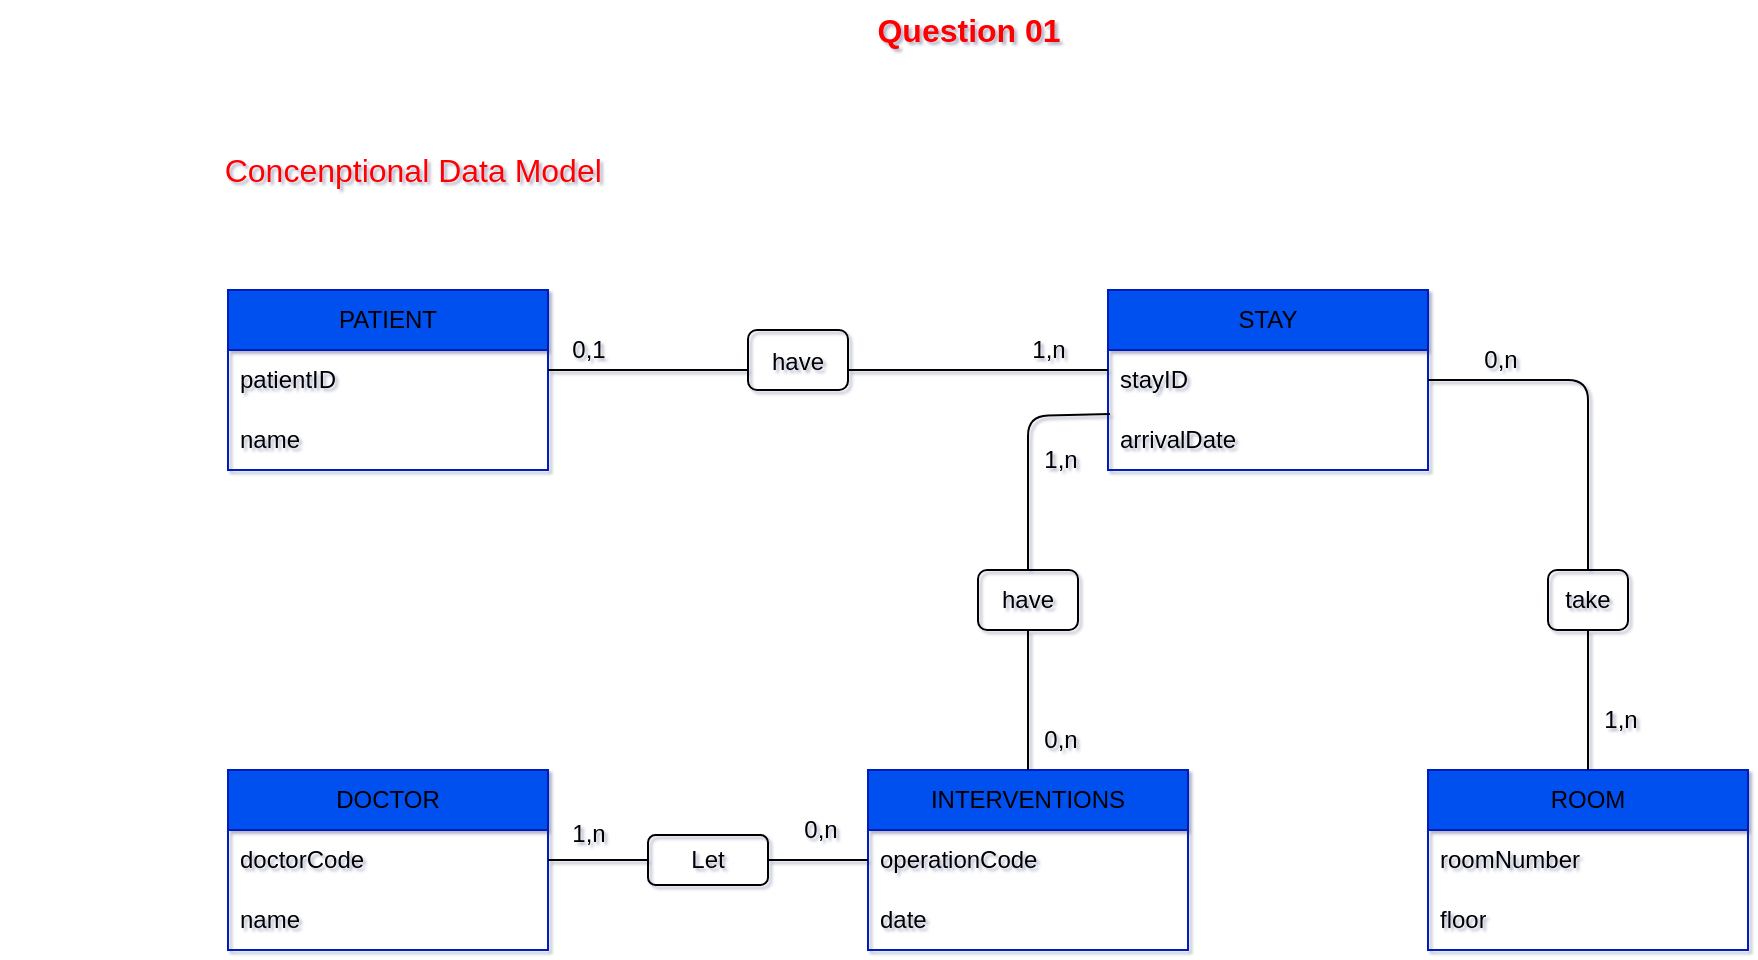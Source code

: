 <mxfile>
    <diagram id="RO8Mlb69DV9IUaHBe3wE" name="Page-1">
        <mxGraphModel dx="655" dy="544" grid="1" gridSize="10" guides="1" tooltips="1" connect="1" arrows="1" fold="1" page="1" pageScale="1" pageWidth="1169" pageHeight="827" background="#FFFFFF" math="0" shadow="1">
            <root>
                <mxCell id="0"/>
                <mxCell id="1" parent="0"/>
                <mxCell id="2" value="PATIENT" style="swimlane;fontStyle=0;childLayout=stackLayout;horizontal=1;startSize=30;horizontalStack=0;resizeParent=1;resizeParentMax=0;resizeLast=0;collapsible=1;marginBottom=0;whiteSpace=wrap;html=1;fillColor=#0050ef;fontColor=#000000;strokeColor=#001DBC;" parent="1" vertex="1">
                    <mxGeometry x="204" y="185" width="160" height="90" as="geometry"/>
                </mxCell>
                <mxCell id="3" value="patientID" style="text;strokeColor=none;fillColor=none;align=left;verticalAlign=middle;spacingLeft=4;spacingRight=4;overflow=hidden;points=[[0,0.5],[1,0.5]];portConstraint=eastwest;rotatable=0;whiteSpace=wrap;html=1;fontColor=#000000;" parent="2" vertex="1">
                    <mxGeometry y="30" width="160" height="30" as="geometry"/>
                </mxCell>
                <mxCell id="4" value="name" style="text;strokeColor=none;fillColor=none;align=left;verticalAlign=middle;spacingLeft=4;spacingRight=4;overflow=hidden;points=[[0,0.5],[1,0.5]];portConstraint=eastwest;rotatable=0;whiteSpace=wrap;html=1;fontColor=#000000;" parent="2" vertex="1">
                    <mxGeometry y="60" width="160" height="30" as="geometry"/>
                </mxCell>
                <mxCell id="6" value="STAY" style="swimlane;fontStyle=0;childLayout=stackLayout;horizontal=1;startSize=30;horizontalStack=0;resizeParent=1;resizeParentMax=0;resizeLast=0;collapsible=1;marginBottom=0;whiteSpace=wrap;html=1;fillColor=#0050ef;fontColor=#000000;strokeColor=#001DBC;" parent="1" vertex="1">
                    <mxGeometry x="644" y="185" width="160" height="90" as="geometry"/>
                </mxCell>
                <mxCell id="7" value="stayID" style="text;strokeColor=none;fillColor=none;align=left;verticalAlign=middle;spacingLeft=4;spacingRight=4;overflow=hidden;points=[[0,0.5],[1,0.5]];portConstraint=eastwest;rotatable=0;whiteSpace=wrap;html=1;fontColor=#000000;" parent="6" vertex="1">
                    <mxGeometry y="30" width="160" height="30" as="geometry"/>
                </mxCell>
                <mxCell id="8" value="arrivalDate" style="text;strokeColor=none;fillColor=none;align=left;verticalAlign=middle;spacingLeft=4;spacingRight=4;overflow=hidden;points=[[0,0.5],[1,0.5]];portConstraint=eastwest;rotatable=0;whiteSpace=wrap;html=1;fontColor=#000000;" parent="6" vertex="1">
                    <mxGeometry y="60" width="160" height="30" as="geometry"/>
                </mxCell>
                <mxCell id="10" value="ROOM" style="swimlane;fontStyle=0;childLayout=stackLayout;horizontal=1;startSize=30;horizontalStack=0;resizeParent=1;resizeParentMax=0;resizeLast=0;collapsible=1;marginBottom=0;whiteSpace=wrap;html=1;fillColor=#0050ef;fontColor=#000000;strokeColor=#001DBC;" parent="1" vertex="1">
                    <mxGeometry x="804" y="425" width="160" height="90" as="geometry"/>
                </mxCell>
                <mxCell id="11" value="roomNumber" style="text;strokeColor=none;fillColor=none;align=left;verticalAlign=middle;spacingLeft=4;spacingRight=4;overflow=hidden;points=[[0,0.5],[1,0.5]];portConstraint=eastwest;rotatable=0;whiteSpace=wrap;html=1;fontColor=#000000;" parent="10" vertex="1">
                    <mxGeometry y="30" width="160" height="30" as="geometry"/>
                </mxCell>
                <mxCell id="12" value="floor" style="text;strokeColor=none;fillColor=none;align=left;verticalAlign=middle;spacingLeft=4;spacingRight=4;overflow=hidden;points=[[0,0.5],[1,0.5]];portConstraint=eastwest;rotatable=0;whiteSpace=wrap;html=1;fontColor=#000000;" parent="10" vertex="1">
                    <mxGeometry y="60" width="160" height="30" as="geometry"/>
                </mxCell>
                <mxCell id="14" value="INTERVENTIONS" style="swimlane;fontStyle=0;childLayout=stackLayout;horizontal=1;startSize=30;horizontalStack=0;resizeParent=1;resizeParentMax=0;resizeLast=0;collapsible=1;marginBottom=0;whiteSpace=wrap;html=1;fillColor=#0050ef;fontColor=#000000;strokeColor=#001DBC;" parent="1" vertex="1">
                    <mxGeometry x="524" y="425" width="160" height="90" as="geometry"/>
                </mxCell>
                <mxCell id="15" value="operationCode" style="text;strokeColor=none;fillColor=none;align=left;verticalAlign=middle;spacingLeft=4;spacingRight=4;overflow=hidden;points=[[0,0.5],[1,0.5]];portConstraint=eastwest;rotatable=0;whiteSpace=wrap;html=1;fontColor=#000000;" parent="14" vertex="1">
                    <mxGeometry y="30" width="160" height="30" as="geometry"/>
                </mxCell>
                <mxCell id="16" value="date" style="text;strokeColor=none;fillColor=none;align=left;verticalAlign=middle;spacingLeft=4;spacingRight=4;overflow=hidden;points=[[0,0.5],[1,0.5]];portConstraint=eastwest;rotatable=0;whiteSpace=wrap;html=1;fontColor=#000000;" parent="14" vertex="1">
                    <mxGeometry y="60" width="160" height="30" as="geometry"/>
                </mxCell>
                <mxCell id="18" value="DOCTOR" style="swimlane;fontStyle=0;childLayout=stackLayout;horizontal=1;startSize=30;horizontalStack=0;resizeParent=1;resizeParentMax=0;resizeLast=0;collapsible=1;marginBottom=0;whiteSpace=wrap;html=1;fillColor=#0050ef;fontColor=#000000;strokeColor=#001DBC;" parent="1" vertex="1">
                    <mxGeometry x="204" y="425" width="160" height="90" as="geometry"/>
                </mxCell>
                <mxCell id="19" value="doctorCode" style="text;strokeColor=none;fillColor=none;align=left;verticalAlign=middle;spacingLeft=4;spacingRight=4;overflow=hidden;points=[[0,0.5],[1,0.5]];portConstraint=eastwest;rotatable=0;whiteSpace=wrap;html=1;fontColor=#000000;" parent="18" vertex="1">
                    <mxGeometry y="30" width="160" height="30" as="geometry"/>
                </mxCell>
                <mxCell id="20" value="name" style="text;strokeColor=none;fillColor=none;align=left;verticalAlign=middle;spacingLeft=4;spacingRight=4;overflow=hidden;points=[[0,0.5],[1,0.5]];portConstraint=eastwest;rotatable=0;whiteSpace=wrap;html=1;fontColor=#000000;" parent="18" vertex="1">
                    <mxGeometry y="60" width="160" height="30" as="geometry"/>
                </mxCell>
                <mxCell id="22" value="have" style="rounded=1;fontColor=#000000;labelBackgroundColor=none;fillColor=none;strokeWidth=1;strokeColor=#000000;" parent="1" vertex="1">
                    <mxGeometry x="464" y="205" width="50" height="30" as="geometry"/>
                </mxCell>
                <mxCell id="24" value="take" style="rounded=1;whiteSpace=wrap;html=1;fontColor=#000000;fillColor=none;strokeColor=#000000;" parent="1" vertex="1">
                    <mxGeometry x="864" y="325" width="40" height="30" as="geometry"/>
                </mxCell>
                <mxCell id="25" value="have" style="rounded=1;whiteSpace=wrap;html=1;fontColor=#000000;fillColor=none;strokeColor=#000000;" parent="1" vertex="1">
                    <mxGeometry x="579" y="325" width="50" height="30" as="geometry"/>
                </mxCell>
                <mxCell id="26" value="Let" style="rounded=1;whiteSpace=wrap;html=1;fontColor=#000000;fillColor=none;strokeColor=#000000;" parent="1" vertex="1">
                    <mxGeometry x="414" y="457.5" width="60" height="25" as="geometry"/>
                </mxCell>
                <mxCell id="30" value="" style="endArrow=none;html=1;fontColor=#000000;strokeColor=#000000;" parent="1" edge="1">
                    <mxGeometry width="50" height="50" relative="1" as="geometry">
                        <mxPoint x="464" y="225" as="sourcePoint"/>
                        <mxPoint x="364" y="225" as="targetPoint"/>
                    </mxGeometry>
                </mxCell>
                <mxCell id="31" value="" style="endArrow=none;fontColor=none;labelBackgroundColor=none;labelBorderColor=none;noLabel=1;strokeColor=#000000;" parent="1" edge="1">
                    <mxGeometry width="50" height="50" relative="1" as="geometry">
                        <mxPoint x="644" y="225" as="sourcePoint"/>
                        <mxPoint x="514" y="225" as="targetPoint"/>
                    </mxGeometry>
                </mxCell>
                <mxCell id="33" value="" style="endArrow=none;html=1;exitX=0.006;exitY=0.067;exitDx=0;exitDy=0;exitPerimeter=0;entryX=0.5;entryY=0;entryDx=0;entryDy=0;fontColor=#000000;strokeColor=#000000;" parent="1" source="8" target="25" edge="1">
                    <mxGeometry width="50" height="50" relative="1" as="geometry">
                        <mxPoint x="484" y="245" as="sourcePoint"/>
                        <mxPoint x="554" y="285" as="targetPoint"/>
                        <Array as="points">
                            <mxPoint x="604" y="248"/>
                        </Array>
                    </mxGeometry>
                </mxCell>
                <mxCell id="34" value="" style="endArrow=none;html=1;exitX=0.5;exitY=0;exitDx=0;exitDy=0;entryX=0.5;entryY=1;entryDx=0;entryDy=0;fontColor=#000000;strokeColor=#000000;" parent="1" source="14" target="25" edge="1">
                    <mxGeometry width="50" height="50" relative="1" as="geometry">
                        <mxPoint x="494" y="255" as="sourcePoint"/>
                        <mxPoint x="394" y="255" as="targetPoint"/>
                    </mxGeometry>
                </mxCell>
                <mxCell id="35" value="" style="endArrow=none;html=1;entryX=1;entryY=0.5;entryDx=0;entryDy=0;exitX=0;exitY=0.5;exitDx=0;exitDy=0;fontColor=#000000;strokeColor=#000000;" parent="1" source="26" target="19" edge="1">
                    <mxGeometry width="50" height="50" relative="1" as="geometry">
                        <mxPoint x="504" y="265" as="sourcePoint"/>
                        <mxPoint x="404" y="265" as="targetPoint"/>
                    </mxGeometry>
                </mxCell>
                <mxCell id="36" value="" style="endArrow=none;html=1;entryX=1;entryY=0.5;entryDx=0;entryDy=0;exitX=0;exitY=0.5;exitDx=0;exitDy=0;fontColor=#000000;strokeColor=#000000;" parent="1" source="15" target="26" edge="1">
                    <mxGeometry width="50" height="50" relative="1" as="geometry">
                        <mxPoint x="514" y="275" as="sourcePoint"/>
                        <mxPoint x="414" y="275" as="targetPoint"/>
                    </mxGeometry>
                </mxCell>
                <mxCell id="37" value="" style="endArrow=none;html=1;exitX=1;exitY=0.5;exitDx=0;exitDy=0;entryX=0.5;entryY=0;entryDx=0;entryDy=0;fontColor=#000000;strokeColor=#000000;" parent="1" source="7" target="24" edge="1">
                    <mxGeometry width="50" height="50" relative="1" as="geometry">
                        <mxPoint x="524" y="285" as="sourcePoint"/>
                        <mxPoint x="424" y="285" as="targetPoint"/>
                        <Array as="points">
                            <mxPoint x="884" y="230"/>
                        </Array>
                    </mxGeometry>
                </mxCell>
                <mxCell id="38" value="" style="endArrow=none;html=1;exitX=0.5;exitY=0;exitDx=0;exitDy=0;entryX=0.5;entryY=1;entryDx=0;entryDy=0;fontColor=#000000;strokeColor=#000000;" parent="1" source="10" target="24" edge="1">
                    <mxGeometry width="50" height="50" relative="1" as="geometry">
                        <mxPoint x="534" y="295" as="sourcePoint"/>
                        <mxPoint x="434" y="295" as="targetPoint"/>
                    </mxGeometry>
                </mxCell>
                <mxCell id="39" value="0,1" style="text;html=1;align=center;verticalAlign=middle;resizable=0;points=[];autosize=1;strokeColor=none;fillColor=none;fontColor=#000000;" parent="1" vertex="1">
                    <mxGeometry x="364" y="200" width="40" height="30" as="geometry"/>
                </mxCell>
                <mxCell id="40" value="1,n" style="text;html=1;align=center;verticalAlign=middle;resizable=0;points=[];autosize=1;strokeColor=none;fillColor=none;fontColor=#000000;" parent="1" vertex="1">
                    <mxGeometry x="594" y="200" width="40" height="30" as="geometry"/>
                </mxCell>
                <mxCell id="41" value="&lt;font color=&quot;#ff0000&quot; style=&quot;font-size: 16px;&quot;&gt;&lt;b style=&quot;&quot;&gt;Question 01&lt;/b&gt;&lt;/font&gt;" style="text;html=1;align=center;verticalAlign=middle;resizable=0;points=[];autosize=1;strokeColor=none;fillColor=none;fontColor=#000000;" parent="1" vertex="1">
                    <mxGeometry x="514" y="40" width="120" height="30" as="geometry"/>
                </mxCell>
                <mxCell id="42" value="&lt;font color=&quot;#ff0000&quot;&gt;&amp;nbsp; &amp;nbsp; &amp;nbsp; &amp;nbsp; &amp;nbsp; &amp;nbsp; &amp;nbsp; &amp;nbsp; &amp;nbsp; &amp;nbsp; &amp;nbsp; &amp;nbsp;Concenptional Data Model&lt;/font&gt;" style="text;html=1;align=center;verticalAlign=middle;resizable=0;points=[];autosize=1;strokeColor=none;fillColor=none;fontSize=16;fontColor=#000000;" parent="1" vertex="1">
                    <mxGeometry x="90" y="110" width="310" height="30" as="geometry"/>
                </mxCell>
                <mxCell id="BfHMCdmZL6r2gHwuKMxg-42" value="&lt;font style=&quot;font-size: 12px;&quot;&gt;1,n&lt;/font&gt;" style="text;html=1;align=center;verticalAlign=middle;resizable=0;points=[];autosize=1;strokeColor=none;fillColor=none;fontSize=16;fontColor=#000000;" parent="1" vertex="1">
                    <mxGeometry x="364" y="440" width="40" height="30" as="geometry"/>
                </mxCell>
                <mxCell id="BfHMCdmZL6r2gHwuKMxg-43" value="0,n" style="text;html=1;align=center;verticalAlign=middle;resizable=0;points=[];autosize=1;strokeColor=none;fillColor=none;fontSize=12;fontColor=#000000;" parent="1" vertex="1">
                    <mxGeometry x="480" y="440" width="40" height="30" as="geometry"/>
                </mxCell>
                <mxCell id="BfHMCdmZL6r2gHwuKMxg-45" value="0,n" style="text;html=1;align=center;verticalAlign=middle;resizable=0;points=[];autosize=1;strokeColor=none;fillColor=none;fontSize=12;fontColor=#000000;" parent="1" vertex="1">
                    <mxGeometry x="820" y="205" width="40" height="30" as="geometry"/>
                </mxCell>
                <mxCell id="BfHMCdmZL6r2gHwuKMxg-46" value="1,n" style="text;html=1;align=center;verticalAlign=middle;resizable=0;points=[];autosize=1;strokeColor=none;fillColor=none;fontSize=12;fontColor=#000000;" parent="1" vertex="1">
                    <mxGeometry x="880" y="385" width="40" height="30" as="geometry"/>
                </mxCell>
                <mxCell id="BfHMCdmZL6r2gHwuKMxg-47" value="1,n" style="text;html=1;align=center;verticalAlign=middle;resizable=0;points=[];autosize=1;strokeColor=none;fillColor=none;fontSize=12;fontColor=#000000;" parent="1" vertex="1">
                    <mxGeometry x="600" y="255" width="40" height="30" as="geometry"/>
                </mxCell>
                <mxCell id="BfHMCdmZL6r2gHwuKMxg-48" value="0,n" style="text;html=1;align=center;verticalAlign=middle;resizable=0;points=[];autosize=1;strokeColor=none;fillColor=none;fontSize=12;fontColor=#000000;" parent="1" vertex="1">
                    <mxGeometry x="600" y="395" width="40" height="30" as="geometry"/>
                </mxCell>
            </root>
        </mxGraphModel>
    </diagram>
    <diagram id="butiKssMekIDF3bTNwj4" name="Page-2">
        <mxGraphModel dx="655" dy="544" grid="1" gridSize="10" guides="1" tooltips="1" connect="1" arrows="1" fold="1" page="1" pageScale="1" pageWidth="1169" pageHeight="827" background="#ffffff" math="0" shadow="0">
            <root>
                <mxCell id="0"/>
                <mxCell id="1" parent="0"/>
                <mxCell id="8TP7V2wKlnL483jSaAVB-1" value="PATIENT" style="swimlane;fontStyle=0;childLayout=stackLayout;horizontal=1;startSize=30;horizontalStack=0;resizeParent=1;resizeParentMax=0;resizeLast=0;collapsible=1;marginBottom=0;whiteSpace=wrap;html=1;fillColor=#0050ef;fontColor=#000000;strokeColor=#001DBC;" parent="1" vertex="1">
                    <mxGeometry x="270" y="195" width="196" height="180" as="geometry"/>
                </mxCell>
                <mxCell id="8TP7V2wKlnL483jSaAVB-2" value="patientID &lt;font color=&quot;#ff0000&quot;&gt;&lt;b&gt;PK&lt;/b&gt;&lt;/font&gt;&amp;nbsp;" style="text;strokeColor=none;fillColor=none;align=left;verticalAlign=middle;spacingLeft=4;spacingRight=4;overflow=hidden;points=[[0,0.5],[1,0.5]];portConstraint=eastwest;rotatable=0;whiteSpace=wrap;html=1;fontColor=#000000;" parent="8TP7V2wKlnL483jSaAVB-1" vertex="1">
                    <mxGeometry y="30" width="196" height="30" as="geometry"/>
                </mxCell>
                <mxCell id="8TP7V2wKlnL483jSaAVB-3" value="name" style="text;strokeColor=none;fillColor=none;align=left;verticalAlign=middle;spacingLeft=4;spacingRight=4;overflow=hidden;points=[[0,0.5],[1,0.5]];portConstraint=eastwest;rotatable=0;whiteSpace=wrap;html=1;fontColor=#000000;" parent="8TP7V2wKlnL483jSaAVB-1" vertex="1">
                    <mxGeometry y="60" width="196" height="30" as="geometry"/>
                </mxCell>
                <mxCell id="Fm8jCkzYTNWkOouJmWlv-1" value="firstName" style="text;strokeColor=none;fillColor=none;align=left;verticalAlign=middle;spacingLeft=4;spacingRight=4;overflow=hidden;points=[[0,0.5],[1,0.5]];portConstraint=eastwest;rotatable=0;whiteSpace=wrap;html=1;fontColor=#000000;" parent="8TP7V2wKlnL483jSaAVB-1" vertex="1">
                    <mxGeometry y="90" width="196" height="30" as="geometry"/>
                </mxCell>
                <mxCell id="Fm8jCkzYTNWkOouJmWlv-2" value="address" style="text;strokeColor=none;fillColor=none;align=left;verticalAlign=middle;spacingLeft=4;spacingRight=4;overflow=hidden;points=[[0,0.5],[1,0.5]];portConstraint=eastwest;rotatable=0;whiteSpace=wrap;html=1;fontColor=#000000;" parent="8TP7V2wKlnL483jSaAVB-1" vertex="1">
                    <mxGeometry y="120" width="196" height="30" as="geometry"/>
                </mxCell>
                <mxCell id="Fm8jCkzYTNWkOouJmWlv-3" value="healthInsuranceFundName" style="text;strokeColor=none;fillColor=none;align=left;verticalAlign=middle;spacingLeft=4;spacingRight=4;overflow=hidden;points=[[0,0.5],[1,0.5]];portConstraint=eastwest;rotatable=0;whiteSpace=wrap;html=1;fontColor=#000000;" parent="8TP7V2wKlnL483jSaAVB-1" vertex="1">
                    <mxGeometry y="150" width="196" height="30" as="geometry"/>
                </mxCell>
                <mxCell id="8TP7V2wKlnL483jSaAVB-4" value="STAY" style="swimlane;fontStyle=0;childLayout=stackLayout;horizontal=1;startSize=30;horizontalStack=0;resizeParent=1;resizeParentMax=0;resizeLast=0;collapsible=1;marginBottom=0;whiteSpace=wrap;html=1;fillColor=#0050ef;fontColor=#000000;strokeColor=#001DBC;" parent="1" vertex="1">
                    <mxGeometry x="726" y="195" width="160" height="180" as="geometry"/>
                </mxCell>
                <mxCell id="8TP7V2wKlnL483jSaAVB-5" value="stayID&amp;nbsp;&lt;b style=&quot;&quot;&gt;&lt;font color=&quot;#ff0000&quot;&gt;PK&lt;/font&gt;&lt;/b&gt;" style="text;strokeColor=none;fillColor=none;align=left;verticalAlign=middle;spacingLeft=4;spacingRight=4;overflow=hidden;points=[[0,0.5],[1,0.5]];portConstraint=eastwest;rotatable=0;whiteSpace=wrap;html=1;fontColor=#000000;" parent="8TP7V2wKlnL483jSaAVB-4" vertex="1">
                    <mxGeometry y="30" width="160" height="30" as="geometry"/>
                </mxCell>
                <mxCell id="8TP7V2wKlnL483jSaAVB-6" value="patientID &lt;b&gt;&lt;font color=&quot;#ff0000&quot;&gt;FK&lt;/font&gt;&lt;/b&gt;" style="text;strokeColor=none;fillColor=none;align=left;verticalAlign=middle;spacingLeft=4;spacingRight=4;overflow=hidden;points=[[0,0.5],[1,0.5]];portConstraint=eastwest;rotatable=0;whiteSpace=wrap;html=1;fontColor=#000000;" parent="8TP7V2wKlnL483jSaAVB-4" vertex="1">
                    <mxGeometry y="60" width="160" height="30" as="geometry"/>
                </mxCell>
                <mxCell id="Fm8jCkzYTNWkOouJmWlv-10" value="arrivalDate" style="text;strokeColor=none;fillColor=none;align=left;verticalAlign=middle;spacingLeft=4;spacingRight=4;overflow=hidden;points=[[0,0.5],[1,0.5]];portConstraint=eastwest;rotatable=0;whiteSpace=wrap;html=1;fontColor=#000000;" parent="8TP7V2wKlnL483jSaAVB-4" vertex="1">
                    <mxGeometry y="90" width="160" height="30" as="geometry"/>
                </mxCell>
                <mxCell id="Fm8jCkzYTNWkOouJmWlv-11" value="departureDate" style="text;strokeColor=none;fillColor=none;align=left;verticalAlign=middle;spacingLeft=4;spacingRight=4;overflow=hidden;points=[[0,0.5],[1,0.5]];portConstraint=eastwest;rotatable=0;whiteSpace=wrap;html=1;fontColor=#000000;" parent="8TP7V2wKlnL483jSaAVB-4" vertex="1">
                    <mxGeometry y="120" width="160" height="30" as="geometry"/>
                </mxCell>
                <mxCell id="Fm8jCkzYTNWkOouJmWlv-12" value="roomNumber &lt;b style=&quot;&quot;&gt;&lt;font color=&quot;#ff0000&quot;&gt;FK&lt;/font&gt;&lt;/b&gt;" style="text;strokeColor=none;fillColor=none;align=left;verticalAlign=middle;spacingLeft=4;spacingRight=4;overflow=hidden;points=[[0,0.5],[1,0.5]];portConstraint=eastwest;rotatable=0;whiteSpace=wrap;html=1;fontColor=#000000;" parent="8TP7V2wKlnL483jSaAVB-4" vertex="1">
                    <mxGeometry y="150" width="160" height="30" as="geometry"/>
                </mxCell>
                <mxCell id="8TP7V2wKlnL483jSaAVB-7" value="ROOM" style="swimlane;fontStyle=0;childLayout=stackLayout;horizontal=1;startSize=30;horizontalStack=0;resizeParent=1;resizeParentMax=0;resizeLast=0;collapsible=1;marginBottom=0;whiteSpace=wrap;html=1;fillColor=#0050ef;fontColor=#000000;strokeColor=#001DBC;" parent="1" vertex="1">
                    <mxGeometry x="870" y="435" width="160" height="120" as="geometry"/>
                </mxCell>
                <mxCell id="8TP7V2wKlnL483jSaAVB-8" value="roomNumber&amp;nbsp;&lt;b style=&quot;&quot;&gt;&lt;font color=&quot;#ff0000&quot;&gt;PK&lt;/font&gt;&lt;/b&gt;" style="text;strokeColor=none;fillColor=none;align=left;verticalAlign=middle;spacingLeft=4;spacingRight=4;overflow=hidden;points=[[0,0.5],[1,0.5]];portConstraint=eastwest;rotatable=0;whiteSpace=wrap;html=1;fontColor=#000000;" parent="8TP7V2wKlnL483jSaAVB-7" vertex="1">
                    <mxGeometry y="30" width="160" height="30" as="geometry"/>
                </mxCell>
                <mxCell id="8TP7V2wKlnL483jSaAVB-9" value="floor" style="text;strokeColor=none;fillColor=none;align=left;verticalAlign=middle;spacingLeft=4;spacingRight=4;overflow=hidden;points=[[0,0.5],[1,0.5]];portConstraint=eastwest;rotatable=0;whiteSpace=wrap;html=1;fontColor=#000000;" parent="8TP7V2wKlnL483jSaAVB-7" vertex="1">
                    <mxGeometry y="60" width="160" height="30" as="geometry"/>
                </mxCell>
                <mxCell id="Fm8jCkzYTNWkOouJmWlv-13" value="departmentName" style="text;strokeColor=none;fillColor=none;align=left;verticalAlign=middle;spacingLeft=4;spacingRight=4;overflow=hidden;points=[[0,0.5],[1,0.5]];portConstraint=eastwest;rotatable=0;whiteSpace=wrap;html=1;fontColor=#000000;" parent="8TP7V2wKlnL483jSaAVB-7" vertex="1">
                    <mxGeometry y="90" width="160" height="30" as="geometry"/>
                </mxCell>
                <mxCell id="8TP7V2wKlnL483jSaAVB-10" value="INTERVENTIONS" style="swimlane;fontStyle=0;childLayout=stackLayout;horizontal=1;startSize=30;horizontalStack=0;resizeParent=1;resizeParentMax=0;resizeLast=0;collapsible=1;marginBottom=0;whiteSpace=wrap;html=1;fillColor=#0050ef;fontColor=#000000;strokeColor=#001DBC;" parent="1" vertex="1">
                    <mxGeometry x="590" y="435" width="160" height="150" as="geometry"/>
                </mxCell>
                <mxCell id="8TP7V2wKlnL483jSaAVB-11" value="operationCode&amp;nbsp;&lt;b style=&quot;&quot;&gt;&lt;font color=&quot;#ff0000&quot;&gt;PK&lt;/font&gt;&lt;/b&gt;" style="text;strokeColor=none;fillColor=none;align=left;verticalAlign=middle;spacingLeft=4;spacingRight=4;overflow=hidden;points=[[0,0.5],[1,0.5]];portConstraint=eastwest;rotatable=0;whiteSpace=wrap;html=1;fontColor=#000000;" parent="8TP7V2wKlnL483jSaAVB-10" vertex="1">
                    <mxGeometry y="30" width="160" height="30" as="geometry"/>
                </mxCell>
                <mxCell id="8TP7V2wKlnL483jSaAVB-12" value="date" style="text;strokeColor=none;fillColor=none;align=left;verticalAlign=middle;spacingLeft=4;spacingRight=4;overflow=hidden;points=[[0,0.5],[1,0.5]];portConstraint=eastwest;rotatable=0;whiteSpace=wrap;html=1;fontColor=#000000;" parent="8TP7V2wKlnL483jSaAVB-10" vertex="1">
                    <mxGeometry y="60" width="160" height="30" as="geometry"/>
                </mxCell>
                <mxCell id="Fm8jCkzYTNWkOouJmWlv-8" value="name" style="text;strokeColor=none;fillColor=none;align=left;verticalAlign=middle;spacingLeft=4;spacingRight=4;overflow=hidden;points=[[0,0.5],[1,0.5]];portConstraint=eastwest;rotatable=0;whiteSpace=wrap;html=1;fontColor=#000000;" parent="8TP7V2wKlnL483jSaAVB-10" vertex="1">
                    <mxGeometry y="90" width="160" height="30" as="geometry"/>
                </mxCell>
                <mxCell id="Fm8jCkzYTNWkOouJmWlv-9" value="doctorCode&amp;nbsp;&lt;b style=&quot;&quot;&gt;&lt;font color=&quot;#ff0000&quot;&gt;FK&lt;/font&gt;&lt;/b&gt;" style="text;strokeColor=none;fillColor=none;align=left;verticalAlign=middle;spacingLeft=4;spacingRight=4;overflow=hidden;points=[[0,0.5],[1,0.5]];portConstraint=eastwest;rotatable=0;whiteSpace=wrap;html=1;fontColor=#000000;" parent="8TP7V2wKlnL483jSaAVB-10" vertex="1">
                    <mxGeometry y="120" width="160" height="30" as="geometry"/>
                </mxCell>
                <mxCell id="8TP7V2wKlnL483jSaAVB-13" value="DOCTOR" style="swimlane;fontStyle=0;childLayout=stackLayout;horizontal=1;startSize=30;horizontalStack=0;resizeParent=1;resizeParentMax=0;resizeLast=0;collapsible=1;marginBottom=0;whiteSpace=wrap;html=1;fillColor=#0050ef;fontColor=#000000;strokeColor=#001DBC;" parent="1" vertex="1">
                    <mxGeometry x="270" y="435" width="160" height="150" as="geometry"/>
                </mxCell>
                <mxCell id="8TP7V2wKlnL483jSaAVB-14" value="doctorCode&amp;nbsp;&lt;b style=&quot;&quot;&gt;&lt;font color=&quot;#ff0000&quot;&gt;PK&lt;/font&gt;&lt;/b&gt;" style="text;strokeColor=none;fillColor=none;align=left;verticalAlign=middle;spacingLeft=4;spacingRight=4;overflow=hidden;points=[[0,0.5],[1,0.5]];portConstraint=eastwest;rotatable=0;whiteSpace=wrap;html=1;fontColor=#000000;" parent="8TP7V2wKlnL483jSaAVB-13" vertex="1">
                    <mxGeometry y="30" width="160" height="30" as="geometry"/>
                </mxCell>
                <mxCell id="8TP7V2wKlnL483jSaAVB-15" value="lastName" style="text;strokeColor=none;fillColor=none;align=left;verticalAlign=middle;spacingLeft=4;spacingRight=4;overflow=hidden;points=[[0,0.5],[1,0.5]];portConstraint=eastwest;rotatable=0;whiteSpace=wrap;html=1;fontColor=#000000;" parent="8TP7V2wKlnL483jSaAVB-13" vertex="1">
                    <mxGeometry y="60" width="160" height="30" as="geometry"/>
                </mxCell>
                <mxCell id="Fm8jCkzYTNWkOouJmWlv-6" value="firstName" style="text;strokeColor=none;fillColor=none;align=left;verticalAlign=middle;spacingLeft=4;spacingRight=4;overflow=hidden;points=[[0,0.5],[1,0.5]];portConstraint=eastwest;rotatable=0;whiteSpace=wrap;html=1;fontColor=#000000;" parent="8TP7V2wKlnL483jSaAVB-13" vertex="1">
                    <mxGeometry y="90" width="160" height="30" as="geometry"/>
                </mxCell>
                <mxCell id="Fm8jCkzYTNWkOouJmWlv-7" value="speciality" style="text;strokeColor=none;fillColor=none;align=left;verticalAlign=middle;spacingLeft=4;spacingRight=4;overflow=hidden;points=[[0,0.5],[1,0.5]];portConstraint=eastwest;rotatable=0;whiteSpace=wrap;html=1;fontColor=#000000;" parent="8TP7V2wKlnL483jSaAVB-13" vertex="1">
                    <mxGeometry y="120" width="160" height="30" as="geometry"/>
                </mxCell>
                <mxCell id="8TP7V2wKlnL483jSaAVB-28" value="0,1" style="text;html=1;align=center;verticalAlign=middle;resizable=0;points=[];autosize=1;strokeColor=none;fillColor=none;fontColor=#000000;" parent="1" vertex="1">
                    <mxGeometry x="476" y="210" width="40" height="30" as="geometry"/>
                </mxCell>
                <mxCell id="8TP7V2wKlnL483jSaAVB-29" value="1,n" style="text;html=1;align=center;verticalAlign=middle;resizable=0;points=[];autosize=1;strokeColor=none;fillColor=none;fontColor=#000000;" parent="1" vertex="1">
                    <mxGeometry x="676" y="210" width="40" height="30" as="geometry"/>
                </mxCell>
                <mxCell id="8TP7V2wKlnL483jSaAVB-30" value="&lt;font color=&quot;#ff0000&quot; style=&quot;font-size: 16px;&quot;&gt;&lt;b&gt;Question 01&lt;/b&gt;&lt;/font&gt;" style="text;html=1;align=center;verticalAlign=middle;resizable=0;points=[];autosize=1;strokeColor=none;fillColor=none;fontColor=#000000;" parent="1" vertex="1">
                    <mxGeometry x="524" y="50" width="120" height="30" as="geometry"/>
                </mxCell>
                <mxCell id="8TP7V2wKlnL483jSaAVB-31" value="&lt;font color=&quot;#ff0000&quot;&gt;&lt;b&gt;&amp;nbsp; &amp;nbsp; &amp;nbsp; &amp;nbsp; &amp;nbsp; &amp;nbsp; &amp;nbsp; &amp;nbsp; &amp;nbsp; &amp;nbsp; &amp;nbsp; &amp;nbsp;Logical Data Model&lt;/b&gt;&lt;/font&gt;" style="text;html=1;align=center;verticalAlign=middle;resizable=0;points=[];autosize=1;strokeColor=none;fillColor=none;fontSize=16;fontColor=#000000;" parent="1" vertex="1">
                    <mxGeometry x="166" y="120" width="270" height="30" as="geometry"/>
                </mxCell>
                <mxCell id="8TP7V2wKlnL483jSaAVB-32" value="&lt;font style=&quot;font-size: 12px;&quot;&gt;1,n&lt;/font&gt;" style="text;html=1;align=center;verticalAlign=middle;resizable=0;points=[];autosize=1;strokeColor=none;fillColor=none;fontSize=16;fontColor=#000000;" parent="1" vertex="1">
                    <mxGeometry x="436" y="455" width="40" height="30" as="geometry"/>
                </mxCell>
                <mxCell id="8TP7V2wKlnL483jSaAVB-33" value="0,n" style="text;html=1;align=center;verticalAlign=middle;resizable=0;points=[];autosize=1;strokeColor=none;fillColor=none;fontSize=12;fontColor=#000000;" parent="1" vertex="1">
                    <mxGeometry x="546" y="455" width="40" height="30" as="geometry"/>
                </mxCell>
                <mxCell id="8TP7V2wKlnL483jSaAVB-34" value="0,n" style="text;html=1;align=center;verticalAlign=middle;resizable=0;points=[];autosize=1;strokeColor=none;fillColor=none;fontSize=12;fontColor=#000000;" parent="1" vertex="1">
                    <mxGeometry x="890" y="215" width="40" height="30" as="geometry"/>
                </mxCell>
                <mxCell id="8TP7V2wKlnL483jSaAVB-35" value="1,n" style="text;html=1;align=center;verticalAlign=middle;resizable=0;points=[];autosize=1;strokeColor=none;fillColor=none;fontSize=12;fontColor=#000000;" parent="1" vertex="1">
                    <mxGeometry x="946" y="395" width="40" height="30" as="geometry"/>
                </mxCell>
                <mxCell id="8TP7V2wKlnL483jSaAVB-36" value="1,n" style="text;html=1;align=center;verticalAlign=middle;resizable=0;points=[];autosize=1;strokeColor=none;fillColor=none;fontSize=12;fontColor=#000000;" parent="1" vertex="1">
                    <mxGeometry x="686" y="270" width="40" height="30" as="geometry"/>
                </mxCell>
                <mxCell id="8TP7V2wKlnL483jSaAVB-37" value="0,n" style="text;html=1;align=center;verticalAlign=middle;resizable=0;points=[];autosize=1;strokeColor=none;fillColor=none;fontSize=12;fontColor=#000000;" parent="1" vertex="1">
                    <mxGeometry x="636" y="405" width="40" height="30" as="geometry"/>
                </mxCell>
                <mxCell id="SYTk_ZMheSnamFdRtwQ0-1" style="edgeStyle=none;html=1;entryX=0;entryY=0.5;entryDx=0;entryDy=0;fontSize=12;fontColor=#000000;exitX=1;exitY=0.5;exitDx=0;exitDy=0;strokeColor=#000000;" parent="1" source="8TP7V2wKlnL483jSaAVB-2" target="8TP7V2wKlnL483jSaAVB-5" edge="1">
                    <mxGeometry relative="1" as="geometry"/>
                </mxCell>
                <mxCell id="SYTk_ZMheSnamFdRtwQ0-2" style="edgeStyle=none;html=1;entryX=0.25;entryY=0;entryDx=0;entryDy=0;fontSize=12;fontColor=#000000;strokeColor=#000000;" parent="1" source="8TP7V2wKlnL483jSaAVB-6" target="8TP7V2wKlnL483jSaAVB-10" edge="1">
                    <mxGeometry relative="1" as="geometry">
                        <Array as="points">
                            <mxPoint x="630" y="270"/>
                        </Array>
                    </mxGeometry>
                </mxCell>
                <mxCell id="SYTk_ZMheSnamFdRtwQ0-3" style="edgeStyle=none;html=1;exitX=1;exitY=0.5;exitDx=0;exitDy=0;entryX=0.75;entryY=0;entryDx=0;entryDy=0;fontSize=12;fontColor=#000000;strokeColor=#000000;" parent="1" source="8TP7V2wKlnL483jSaAVB-5" target="8TP7V2wKlnL483jSaAVB-7" edge="1">
                    <mxGeometry relative="1" as="geometry">
                        <Array as="points">
                            <mxPoint x="990" y="240"/>
                        </Array>
                    </mxGeometry>
                </mxCell>
                <mxCell id="SYTk_ZMheSnamFdRtwQ0-4" style="edgeStyle=none;html=1;exitX=1;exitY=0.5;exitDx=0;exitDy=0;fontSize=12;fontColor=#000000;strokeColor=#000000;" parent="1" source="8TP7V2wKlnL483jSaAVB-14" target="8TP7V2wKlnL483jSaAVB-11" edge="1">
                    <mxGeometry relative="1" as="geometry"/>
                </mxCell>
            </root>
        </mxGraphModel>
    </diagram>
    <diagram id="N4jcXyIR9QM_YtdzfWj7" name="Page-3">
        <mxGraphModel dx="655" dy="544" grid="1" gridSize="10" guides="1" tooltips="1" connect="1" arrows="1" fold="1" page="1" pageScale="1" pageWidth="1169" pageHeight="827" background="#ffffff" math="0" shadow="0">
            <root>
                <mxCell id="0"/>
                <mxCell id="1" parent="0"/>
                <mxCell id="DYG0ocCDO50_dI9Aoc4d-1" value="DOCTOR" style="swimlane;fontStyle=0;childLayout=stackLayout;horizontal=1;startSize=30;horizontalStack=0;resizeParent=1;resizeParentMax=0;resizeLast=0;collapsible=1;marginBottom=0;whiteSpace=wrap;html=1;fillColor=#0050ef;fontColor=#000000;strokeColor=#001DBC;" parent="1" vertex="1">
                    <mxGeometry x="270" y="195" width="196" height="120" as="geometry"/>
                </mxCell>
                <mxCell id="DYG0ocCDO50_dI9Aoc4d-2" value="doctorID &lt;font color=&quot;#ff0000&quot;&gt;&lt;b&gt;PK&lt;/b&gt;&lt;/font&gt;&amp;nbsp;" style="text;strokeColor=none;fillColor=none;align=left;verticalAlign=middle;spacingLeft=4;spacingRight=4;overflow=hidden;points=[[0,0.5],[1,0.5]];portConstraint=eastwest;rotatable=0;whiteSpace=wrap;html=1;fontColor=#000000;" parent="DYG0ocCDO50_dI9Aoc4d-1" vertex="1">
                    <mxGeometry y="30" width="196" height="30" as="geometry"/>
                </mxCell>
                <mxCell id="DYG0ocCDO50_dI9Aoc4d-3" value="lastName" style="text;strokeColor=none;fillColor=none;align=left;verticalAlign=middle;spacingLeft=4;spacingRight=4;overflow=hidden;points=[[0,0.5],[1,0.5]];portConstraint=eastwest;rotatable=0;whiteSpace=wrap;html=1;fontColor=#000000;" parent="DYG0ocCDO50_dI9Aoc4d-1" vertex="1">
                    <mxGeometry y="60" width="196" height="30" as="geometry"/>
                </mxCell>
                <mxCell id="DYG0ocCDO50_dI9Aoc4d-41" value="firstName" style="text;strokeColor=none;fillColor=none;align=left;verticalAlign=middle;spacingLeft=4;spacingRight=4;overflow=hidden;points=[[0,0.5],[1,0.5]];portConstraint=eastwest;rotatable=0;whiteSpace=wrap;html=1;fontColor=#000000;" parent="DYG0ocCDO50_dI9Aoc4d-1" vertex="1">
                    <mxGeometry y="90" width="196" height="30" as="geometry"/>
                </mxCell>
                <mxCell id="_qpmjWrmrqkB1k-XIgsL-1" style="edgeStyle=none;html=1;entryX=1;entryY=0.5;entryDx=0;entryDy=0;fontColor=#FF0000;strokeColor=#000000;" parent="1" source="DYG0ocCDO50_dI9Aoc4d-7" target="DYG0ocCDO50_dI9Aoc4d-18" edge="1">
                    <mxGeometry relative="1" as="geometry">
                        <Array as="points">
                            <mxPoint x="806" y="480"/>
                        </Array>
                    </mxGeometry>
                </mxCell>
                <mxCell id="DYG0ocCDO50_dI9Aoc4d-7" value="CONSULTATION" style="swimlane;fontStyle=0;childLayout=stackLayout;horizontal=1;startSize=30;horizontalStack=0;resizeParent=1;resizeParentMax=0;resizeLast=0;collapsible=1;marginBottom=0;whiteSpace=wrap;html=1;fillColor=#0050ef;fontColor=#000000;strokeColor=#001DBC;" parent="1" vertex="1">
                    <mxGeometry x="726" y="195" width="160" height="150" as="geometry"/>
                </mxCell>
                <mxCell id="DYG0ocCDO50_dI9Aoc4d-8" value="ConsultationID&amp;nbsp;&lt;b style=&quot;&quot;&gt;&lt;font color=&quot;#ff0000&quot;&gt;PK&lt;/font&gt;&lt;/b&gt;" style="text;strokeColor=none;fillColor=none;align=left;verticalAlign=middle;spacingLeft=4;spacingRight=4;overflow=hidden;points=[[0,0.5],[1,0.5]];portConstraint=eastwest;rotatable=0;whiteSpace=wrap;html=1;fontColor=#000000;" parent="DYG0ocCDO50_dI9Aoc4d-7" vertex="1">
                    <mxGeometry y="30" width="160" height="30" as="geometry"/>
                </mxCell>
                <mxCell id="DYG0ocCDO50_dI9Aoc4d-9" value="sickID" style="text;strokeColor=none;fillColor=none;align=left;verticalAlign=middle;spacingLeft=4;spacingRight=4;overflow=hidden;points=[[0,0.5],[1,0.5]];portConstraint=eastwest;rotatable=0;whiteSpace=wrap;html=1;fontColor=#000000;" parent="DYG0ocCDO50_dI9Aoc4d-7" vertex="1">
                    <mxGeometry y="60" width="160" height="30" as="geometry"/>
                </mxCell>
                <mxCell id="DYG0ocCDO50_dI9Aoc4d-10" value="date" style="text;strokeColor=none;fillColor=none;align=left;verticalAlign=middle;spacingLeft=4;spacingRight=4;overflow=hidden;points=[[0,0.5],[1,0.5]];portConstraint=eastwest;rotatable=0;whiteSpace=wrap;html=1;fontColor=#000000;" parent="DYG0ocCDO50_dI9Aoc4d-7" vertex="1">
                    <mxGeometry y="90" width="160" height="30" as="geometry"/>
                </mxCell>
                <mxCell id="DYG0ocCDO50_dI9Aoc4d-11" value="price" style="text;strokeColor=none;fillColor=none;align=left;verticalAlign=middle;spacingLeft=4;spacingRight=4;overflow=hidden;points=[[0,0.5],[1,0.5]];portConstraint=eastwest;rotatable=0;whiteSpace=wrap;html=1;fontColor=#000000;" parent="DYG0ocCDO50_dI9Aoc4d-7" vertex="1">
                    <mxGeometry y="120" width="160" height="30" as="geometry"/>
                </mxCell>
                <mxCell id="DYG0ocCDO50_dI9Aoc4d-13" value="SICK" style="swimlane;fontStyle=0;childLayout=stackLayout;horizontal=1;startSize=30;horizontalStack=0;resizeParent=1;resizeParentMax=0;resizeLast=0;collapsible=1;marginBottom=0;whiteSpace=wrap;html=1;fillColor=#0050ef;fontColor=#000000;strokeColor=#001DBC;" parent="1" vertex="1">
                    <mxGeometry x="870" y="435" width="160" height="90" as="geometry"/>
                </mxCell>
                <mxCell id="DYG0ocCDO50_dI9Aoc4d-14" value="sickID&amp;nbsp; &lt;b&gt;&lt;font color=&quot;#ff0000&quot;&gt;PK&lt;/font&gt;&lt;/b&gt;" style="text;strokeColor=none;fillColor=none;align=left;verticalAlign=middle;spacingLeft=4;spacingRight=4;overflow=hidden;points=[[0,0.5],[1,0.5]];portConstraint=eastwest;rotatable=0;whiteSpace=wrap;html=1;fontColor=#000000;" parent="DYG0ocCDO50_dI9Aoc4d-13" vertex="1">
                    <mxGeometry y="30" width="160" height="30" as="geometry"/>
                </mxCell>
                <mxCell id="DYG0ocCDO50_dI9Aoc4d-15" value="name" style="text;strokeColor=none;fillColor=none;align=left;verticalAlign=middle;spacingLeft=4;spacingRight=4;overflow=hidden;points=[[0,0.5],[1,0.5]];portConstraint=eastwest;rotatable=0;whiteSpace=wrap;html=1;fontColor=#000000;" parent="DYG0ocCDO50_dI9Aoc4d-13" vertex="1">
                    <mxGeometry y="60" width="160" height="30" as="geometry"/>
                </mxCell>
                <mxCell id="DYG0ocCDO50_dI9Aoc4d-17" value="DISEASE" style="swimlane;fontStyle=0;childLayout=stackLayout;horizontal=1;startSize=30;horizontalStack=0;resizeParent=1;resizeParentMax=0;resizeLast=0;collapsible=1;marginBottom=0;whiteSpace=wrap;html=1;fillColor=#0050ef;fontColor=#000000;strokeColor=#001DBC;" parent="1" vertex="1">
                    <mxGeometry x="590" y="435" width="160" height="90" as="geometry"/>
                </mxCell>
                <mxCell id="DYG0ocCDO50_dI9Aoc4d-18" value="diseaseID &lt;b&gt;&lt;font color=&quot;#ff0000&quot;&gt;PK&lt;/font&gt;&lt;/b&gt;" style="text;strokeColor=none;fillColor=none;align=left;verticalAlign=middle;spacingLeft=4;spacingRight=4;overflow=hidden;points=[[0,0.5],[1,0.5]];portConstraint=eastwest;rotatable=0;whiteSpace=wrap;html=1;fontColor=#000000;" parent="DYG0ocCDO50_dI9Aoc4d-17" vertex="1">
                    <mxGeometry y="30" width="160" height="30" as="geometry"/>
                </mxCell>
                <mxCell id="DYG0ocCDO50_dI9Aoc4d-19" value="name" style="text;strokeColor=none;fillColor=none;align=left;verticalAlign=middle;spacingLeft=4;spacingRight=4;overflow=hidden;points=[[0,0.5],[1,0.5]];portConstraint=eastwest;rotatable=0;whiteSpace=wrap;html=1;fontColor=#000000;" parent="DYG0ocCDO50_dI9Aoc4d-17" vertex="1">
                    <mxGeometry y="60" width="160" height="30" as="geometry"/>
                </mxCell>
                <mxCell id="DYG0ocCDO50_dI9Aoc4d-22" value="SYMPTOM" style="swimlane;fontStyle=0;childLayout=stackLayout;horizontal=1;startSize=30;horizontalStack=0;resizeParent=1;resizeParentMax=0;resizeLast=0;collapsible=1;marginBottom=0;whiteSpace=wrap;html=1;fillColor=#0050ef;fontColor=#000000;strokeColor=#001DBC;" parent="1" vertex="1">
                    <mxGeometry x="270" y="435" width="160" height="90" as="geometry"/>
                </mxCell>
                <mxCell id="DYG0ocCDO50_dI9Aoc4d-23" value="symptomID&amp;nbsp;&lt;b style=&quot;&quot;&gt;&lt;font color=&quot;#ff0000&quot;&gt;PK&lt;/font&gt;&lt;/b&gt;" style="text;strokeColor=none;fillColor=none;align=left;verticalAlign=middle;spacingLeft=4;spacingRight=4;overflow=hidden;points=[[0,0.5],[1,0.5]];portConstraint=eastwest;rotatable=0;whiteSpace=wrap;html=1;fontColor=#000000;" parent="DYG0ocCDO50_dI9Aoc4d-22" vertex="1">
                    <mxGeometry y="30" width="160" height="30" as="geometry"/>
                </mxCell>
                <mxCell id="DYG0ocCDO50_dI9Aoc4d-24" value="name" style="text;strokeColor=none;fillColor=none;align=left;verticalAlign=middle;spacingLeft=4;spacingRight=4;overflow=hidden;points=[[0,0.5],[1,0.5]];portConstraint=eastwest;rotatable=0;whiteSpace=wrap;html=1;fontColor=#000000;" parent="DYG0ocCDO50_dI9Aoc4d-22" vertex="1">
                    <mxGeometry y="60" width="160" height="30" as="geometry"/>
                </mxCell>
                <mxCell id="DYG0ocCDO50_dI9Aoc4d-27" value="0,n" style="text;html=1;align=center;verticalAlign=middle;resizable=0;points=[];autosize=1;strokeColor=none;fillColor=none;fontColor=#000000;" parent="1" vertex="1">
                    <mxGeometry x="476" y="210" width="40" height="30" as="geometry"/>
                </mxCell>
                <mxCell id="DYG0ocCDO50_dI9Aoc4d-28" value="1,1" style="text;html=1;align=center;verticalAlign=middle;resizable=0;points=[];autosize=1;strokeColor=none;fillColor=none;fontColor=#000000;" parent="1" vertex="1">
                    <mxGeometry x="676" y="210" width="40" height="30" as="geometry"/>
                </mxCell>
                <mxCell id="DYG0ocCDO50_dI9Aoc4d-29" value="&lt;font color=&quot;#ff0000&quot; style=&quot;font-size: 16px;&quot;&gt;&lt;b&gt;Question 02&lt;/b&gt;&lt;/font&gt;" style="text;html=1;align=center;verticalAlign=middle;resizable=0;points=[];autosize=1;strokeColor=none;fillColor=none;fontColor=#000000;" parent="1" vertex="1">
                    <mxGeometry x="524" y="50" width="120" height="30" as="geometry"/>
                </mxCell>
                <mxCell id="DYG0ocCDO50_dI9Aoc4d-30" value="&lt;font color=&quot;#ff0000&quot;&gt;&lt;b&gt;&amp;nbsp; &amp;nbsp; &amp;nbsp; &amp;nbsp; &amp;nbsp; &amp;nbsp; &amp;nbsp; &amp;nbsp; &amp;nbsp; &amp;nbsp; &amp;nbsp; &amp;nbsp;Logical Data Model&lt;/b&gt;&lt;/font&gt;" style="text;html=1;align=center;verticalAlign=middle;resizable=0;points=[];autosize=1;strokeColor=none;fillColor=none;fontSize=16;fontColor=#000000;" parent="1" vertex="1">
                    <mxGeometry x="166" y="120" width="270" height="30" as="geometry"/>
                </mxCell>
                <mxCell id="DYG0ocCDO50_dI9Aoc4d-33" value="1,1" style="text;html=1;align=center;verticalAlign=middle;resizable=0;points=[];autosize=1;strokeColor=none;fillColor=none;fontSize=12;fontColor=#000000;" parent="1" vertex="1">
                    <mxGeometry x="890" y="215" width="40" height="30" as="geometry"/>
                </mxCell>
                <mxCell id="DYG0ocCDO50_dI9Aoc4d-34" value="0,n" style="text;html=1;align=center;verticalAlign=middle;resizable=0;points=[];autosize=1;strokeColor=none;fillColor=none;fontSize=12;fontColor=#000000;" parent="1" vertex="1">
                    <mxGeometry x="946" y="395" width="40" height="30" as="geometry"/>
                </mxCell>
                <mxCell id="DYG0ocCDO50_dI9Aoc4d-35" value="0,n" style="text;html=1;align=center;verticalAlign=middle;resizable=0;points=[];autosize=1;strokeColor=none;fillColor=none;fontSize=12;fontColor=#000000;" parent="1" vertex="1">
                    <mxGeometry x="770" y="345" width="40" height="30" as="geometry"/>
                </mxCell>
                <mxCell id="DYG0ocCDO50_dI9Aoc4d-36" value="0,n" style="text;html=1;align=center;verticalAlign=middle;resizable=0;points=[];autosize=1;strokeColor=none;fillColor=none;fontSize=12;fontColor=#000000;" parent="1" vertex="1">
                    <mxGeometry x="760" y="480" width="40" height="30" as="geometry"/>
                </mxCell>
                <mxCell id="DYG0ocCDO50_dI9Aoc4d-37" style="edgeStyle=none;html=1;entryX=0;entryY=0.5;entryDx=0;entryDy=0;fontSize=12;fontColor=#000000;exitX=1;exitY=0.5;exitDx=0;exitDy=0;strokeColor=#000000;" parent="1" source="DYG0ocCDO50_dI9Aoc4d-2" target="DYG0ocCDO50_dI9Aoc4d-8" edge="1">
                    <mxGeometry relative="1" as="geometry"/>
                </mxCell>
                <mxCell id="DYG0ocCDO50_dI9Aoc4d-39" style="edgeStyle=none;html=1;exitX=1;exitY=0.5;exitDx=0;exitDy=0;entryX=0.75;entryY=0;entryDx=0;entryDy=0;fontSize=12;fontColor=#000000;strokeColor=#000000;" parent="1" source="DYG0ocCDO50_dI9Aoc4d-8" target="DYG0ocCDO50_dI9Aoc4d-13" edge="1">
                    <mxGeometry relative="1" as="geometry">
                        <Array as="points">
                            <mxPoint x="990" y="240"/>
                        </Array>
                    </mxGeometry>
                </mxCell>
                <mxCell id="_qpmjWrmrqkB1k-XIgsL-2" style="edgeStyle=none;html=1;strokeColor=#000000;fontColor=#FF0000;exitX=-0.001;exitY=-0.186;exitDx=0;exitDy=0;exitPerimeter=0;" parent="1" source="DYG0ocCDO50_dI9Aoc4d-10" edge="1">
                    <mxGeometry relative="1" as="geometry">
                        <mxPoint x="340" y="430" as="targetPoint"/>
                        <Array as="points">
                            <mxPoint x="560" y="279"/>
                            <mxPoint x="560" y="360"/>
                            <mxPoint x="340" y="360"/>
                        </Array>
                    </mxGeometry>
                </mxCell>
                <mxCell id="_qpmjWrmrqkB1k-XIgsL-3" value="&lt;font color=&quot;#000000&quot;&gt;o,n&lt;/font&gt;" style="text;html=1;align=center;verticalAlign=middle;resizable=0;points=[];autosize=1;strokeColor=none;fillColor=none;fontColor=#FF0000;" parent="1" vertex="1">
                    <mxGeometry x="340" y="395" width="40" height="30" as="geometry"/>
                </mxCell>
                <mxCell id="_qpmjWrmrqkB1k-XIgsL-4" value="1,1" style="text;html=1;align=center;verticalAlign=middle;resizable=0;points=[];autosize=1;strokeColor=none;fillColor=none;fontColor=#000000;" parent="1" vertex="1">
                    <mxGeometry x="686" y="285" width="40" height="30" as="geometry"/>
                </mxCell>
            </root>
        </mxGraphModel>
    </diagram>
    <diagram id="i1LkXJOPoYrNRVVIKvJ0" name="Page-6">
        <mxGraphModel dx="655" dy="544" grid="1" gridSize="10" guides="1" tooltips="1" connect="1" arrows="1" fold="1" page="1" pageScale="1" pageWidth="1169" pageHeight="827" background="#ffffff" math="0" shadow="0">
            <root>
                <mxCell id="0"/>
                <mxCell id="1" parent="0"/>
                <mxCell id="EHqZGnkW4gjdid92-_3c-1" value="OWNER" style="swimlane;fontStyle=0;childLayout=stackLayout;horizontal=1;startSize=30;horizontalStack=0;resizeParent=1;resizeParentMax=0;resizeLast=0;collapsible=1;marginBottom=0;whiteSpace=wrap;html=1;fillColor=#0050ef;fontColor=#000000;strokeColor=#001DBC;labelBackgroundColor=none;" parent="1" vertex="1">
                    <mxGeometry x="270" y="195" width="196" height="210" as="geometry"/>
                </mxCell>
                <mxCell id="EHqZGnkW4gjdid92-_3c-2" value="ownerID &lt;b style=&quot;&quot;&gt;&lt;font color=&quot;#ff0000&quot;&gt;PK &lt;/font&gt;&lt;/b&gt;&amp;nbsp;" style="text;strokeColor=none;fillColor=none;align=left;verticalAlign=middle;spacingLeft=4;spacingRight=4;overflow=hidden;points=[[0,0.5],[1,0.5]];portConstraint=eastwest;rotatable=0;whiteSpace=wrap;html=1;fontColor=#000000;" parent="EHqZGnkW4gjdid92-_3c-1" vertex="1">
                    <mxGeometry y="30" width="196" height="30" as="geometry"/>
                </mxCell>
                <mxCell id="EHqZGnkW4gjdid92-_3c-3" value="lastName &amp;nbsp;" style="text;strokeColor=none;fillColor=none;align=left;verticalAlign=middle;spacingLeft=4;spacingRight=4;overflow=hidden;points=[[0,0.5],[1,0.5]];portConstraint=eastwest;rotatable=0;whiteSpace=wrap;html=1;fontColor=#000000;" parent="EHqZGnkW4gjdid92-_3c-1" vertex="1">
                    <mxGeometry y="60" width="196" height="30" as="geometry"/>
                </mxCell>
                <mxCell id="EHqZGnkW4gjdid92-_3c-4" value="firstName&amp;nbsp;&amp;nbsp;" style="text;strokeColor=none;fillColor=none;align=left;verticalAlign=middle;spacingLeft=4;spacingRight=4;overflow=hidden;points=[[0,0.5],[1,0.5]];portConstraint=eastwest;rotatable=0;whiteSpace=wrap;html=1;fontColor=#000000;" parent="EHqZGnkW4gjdid92-_3c-1" vertex="1">
                    <mxGeometry y="90" width="196" height="30" as="geometry"/>
                </mxCell>
                <mxCell id="EHqZGnkW4gjdid92-_3c-5" value="address&amp;nbsp;&amp;nbsp;" style="text;strokeColor=none;fillColor=none;align=left;verticalAlign=middle;spacingLeft=4;spacingRight=4;overflow=hidden;points=[[0,0.5],[1,0.5]];portConstraint=eastwest;rotatable=0;whiteSpace=wrap;html=1;fontColor=#000000;" parent="EHqZGnkW4gjdid92-_3c-1" vertex="1">
                    <mxGeometry y="120" width="196" height="30" as="geometry"/>
                </mxCell>
                <mxCell id="EHqZGnkW4gjdid92-_3c-6" value="address&amp;nbsp;&amp;nbsp;" style="text;strokeColor=none;fillColor=none;align=left;verticalAlign=middle;spacingLeft=4;spacingRight=4;overflow=hidden;points=[[0,0.5],[1,0.5]];portConstraint=eastwest;rotatable=0;whiteSpace=wrap;html=1;fontColor=#000000;" parent="EHqZGnkW4gjdid92-_3c-1" vertex="1">
                    <mxGeometry y="150" width="196" height="30" as="geometry"/>
                </mxCell>
                <mxCell id="EHqZGnkW4gjdid92-_3c-7" value="telephoneNumber&amp;nbsp;&amp;nbsp;" style="text;strokeColor=none;fillColor=none;align=left;verticalAlign=middle;spacingLeft=4;spacingRight=4;overflow=hidden;points=[[0,0.5],[1,0.5]];portConstraint=eastwest;rotatable=0;whiteSpace=wrap;html=1;fontColor=#000000;" parent="EHqZGnkW4gjdid92-_3c-1" vertex="1">
                    <mxGeometry y="180" width="196" height="30" as="geometry"/>
                </mxCell>
                <mxCell id="EHqZGnkW4gjdid92-_3c-8" value="PROPERTY" style="swimlane;fontStyle=0;childLayout=stackLayout;horizontal=1;startSize=30;horizontalStack=0;resizeParent=1;resizeParentMax=0;resizeLast=0;collapsible=1;marginBottom=0;whiteSpace=wrap;html=1;fillColor=#0050ef;fontColor=#000000;strokeColor=#001DBC;labelBackgroundColor=none;" parent="1" vertex="1">
                    <mxGeometry x="726" y="195" width="174" height="180" as="geometry"/>
                </mxCell>
                <mxCell id="EHqZGnkW4gjdid92-_3c-9" value="propertyID&amp;nbsp;&lt;b style=&quot;&quot;&gt;&lt;font color=&quot;#ff0000&quot;&gt;PK&amp;nbsp;&lt;/font&gt;&lt;/b&gt;" style="text;strokeColor=none;fillColor=none;align=left;verticalAlign=middle;spacingLeft=4;spacingRight=4;overflow=hidden;points=[[0,0.5],[1,0.5]];portConstraint=eastwest;rotatable=0;whiteSpace=wrap;html=1;fontColor=#000000;" parent="EHqZGnkW4gjdid92-_3c-8" vertex="1">
                    <mxGeometry y="30" width="174" height="30" as="geometry"/>
                </mxCell>
                <mxCell id="EHqZGnkW4gjdid92-_3c-10" value="ownerID&amp;nbsp; &lt;b style=&quot;&quot;&gt;&lt;font color=&quot;#ff0000&quot;&gt;FK&amp;nbsp;&lt;/font&gt;&lt;/b&gt;" style="text;strokeColor=none;fillColor=none;align=left;verticalAlign=middle;spacingLeft=4;spacingRight=4;overflow=hidden;points=[[0,0.5],[1,0.5]];portConstraint=eastwest;rotatable=0;whiteSpace=wrap;html=1;fontColor=#000000;" parent="EHqZGnkW4gjdid92-_3c-8" vertex="1">
                    <mxGeometry y="60" width="174" height="30" as="geometry"/>
                </mxCell>
                <mxCell id="EHqZGnkW4gjdid92-_3c-11" value="size &amp;nbsp;" style="text;strokeColor=none;fillColor=none;align=left;verticalAlign=middle;spacingLeft=4;spacingRight=4;overflow=hidden;points=[[0,0.5],[1,0.5]];portConstraint=eastwest;rotatable=0;whiteSpace=wrap;html=1;fontColor=#000000;" parent="EHqZGnkW4gjdid92-_3c-8" vertex="1">
                    <mxGeometry y="90" width="174" height="30" as="geometry"/>
                </mxCell>
                <mxCell id="EHqZGnkW4gjdid92-_3c-12" value="rentalPrice&amp;nbsp;" style="text;strokeColor=none;fillColor=none;align=left;verticalAlign=middle;spacingLeft=4;spacingRight=4;overflow=hidden;points=[[0,0.5],[1,0.5]];portConstraint=eastwest;rotatable=0;whiteSpace=wrap;html=1;fontColor=#000000;" parent="EHqZGnkW4gjdid92-_3c-8" vertex="1">
                    <mxGeometry y="120" width="174" height="30" as="geometry"/>
                </mxCell>
                <mxCell id="EHqZGnkW4gjdid92-_3c-13" value="address&amp;nbsp;" style="text;strokeColor=none;fillColor=none;align=left;verticalAlign=middle;spacingLeft=4;spacingRight=4;overflow=hidden;points=[[0,0.5],[1,0.5]];portConstraint=eastwest;rotatable=0;whiteSpace=wrap;html=1;fontColor=#000000;" parent="EHqZGnkW4gjdid92-_3c-8" vertex="1">
                    <mxGeometry y="150" width="174" height="30" as="geometry"/>
                </mxCell>
                <mxCell id="EHqZGnkW4gjdid92-_3c-14" value="CONTRACT" style="swimlane;fontStyle=0;childLayout=stackLayout;horizontal=1;startSize=30;horizontalStack=0;resizeParent=1;resizeParentMax=0;resizeLast=0;collapsible=1;marginBottom=0;whiteSpace=wrap;html=1;fillColor=#0050ef;fontColor=#000000;strokeColor=#001DBC;labelBackgroundColor=none;" parent="1" vertex="1">
                    <mxGeometry x="870" y="550" width="160" height="150" as="geometry"/>
                </mxCell>
                <mxCell id="EHqZGnkW4gjdid92-_3c-15" value="contactID&amp;nbsp; &lt;b&gt;&lt;font color=&quot;#ff0000&quot;&gt;PK&amp;nbsp;&lt;/font&gt;&lt;/b&gt;" style="text;strokeColor=none;fillColor=none;align=left;verticalAlign=middle;spacingLeft=4;spacingRight=4;overflow=hidden;points=[[0,0.5],[1,0.5]];portConstraint=eastwest;rotatable=0;whiteSpace=wrap;html=1;fontColor=#000000;" parent="EHqZGnkW4gjdid92-_3c-14" vertex="1">
                    <mxGeometry y="30" width="160" height="30" as="geometry"/>
                </mxCell>
                <mxCell id="EHqZGnkW4gjdid92-_3c-16" value="propertyID&amp;nbsp; &lt;b&gt;&lt;font color=&quot;#ff0000&quot;&gt;FK&amp;nbsp;&lt;/font&gt;&lt;/b&gt;" style="text;strokeColor=none;fillColor=none;align=left;verticalAlign=middle;spacingLeft=4;spacingRight=4;overflow=hidden;points=[[0,0.5],[1,0.5]];portConstraint=eastwest;rotatable=0;whiteSpace=wrap;html=1;fontColor=#000000;" parent="EHqZGnkW4gjdid92-_3c-14" vertex="1">
                    <mxGeometry y="60" width="160" height="30" as="geometry"/>
                </mxCell>
                <mxCell id="EHqZGnkW4gjdid92-_3c-17" value="&lt;font style=&quot;&quot;&gt;duration&lt;/font&gt;&lt;font style=&quot;font-weight: bold;&quot; color=&quot;#ff0000&quot;&gt;&amp;nbsp;&lt;/font&gt;" style="text;strokeColor=none;fillColor=none;align=left;verticalAlign=middle;spacingLeft=4;spacingRight=4;overflow=hidden;points=[[0,0.5],[1,0.5]];portConstraint=eastwest;rotatable=0;whiteSpace=wrap;html=1;fontColor=#000000;" parent="EHqZGnkW4gjdid92-_3c-14" vertex="1">
                    <mxGeometry y="90" width="160" height="30" as="geometry"/>
                </mxCell>
                <mxCell id="EHqZGnkW4gjdid92-_3c-18" value="&lt;font style=&quot;&quot;&gt;percentage&lt;/font&gt;&lt;font style=&quot;font-weight: bold;&quot; color=&quot;#ff0000&quot;&gt;&amp;nbsp;&lt;/font&gt;" style="text;strokeColor=none;fillColor=none;align=left;verticalAlign=middle;spacingLeft=4;spacingRight=4;overflow=hidden;points=[[0,0.5],[1,0.5]];portConstraint=eastwest;rotatable=0;whiteSpace=wrap;html=1;fontColor=#000000;" parent="EHqZGnkW4gjdid92-_3c-14" vertex="1">
                    <mxGeometry y="120" width="160" height="30" as="geometry"/>
                </mxCell>
                <mxCell id="EHqZGnkW4gjdid92-_3c-19" value="TENANT" style="swimlane;fontStyle=0;childLayout=stackLayout;horizontal=1;startSize=30;horizontalStack=0;resizeParent=1;resizeParentMax=0;resizeLast=0;collapsible=1;marginBottom=0;whiteSpace=wrap;html=1;fillColor=#0050ef;fontColor=#000000;strokeColor=#001DBC;labelBackgroundColor=none;" parent="1" vertex="1">
                    <mxGeometry x="600" y="560" width="190" height="150" as="geometry"/>
                </mxCell>
                <mxCell id="EHqZGnkW4gjdid92-_3c-20" value="tenantID &lt;b&gt;&lt;font color=&quot;#ff0000&quot;&gt;PK&amp;nbsp;&amp;nbsp;&lt;/font&gt;&lt;/b&gt;" style="text;strokeColor=none;fillColor=none;align=left;verticalAlign=middle;spacingLeft=4;spacingRight=4;overflow=hidden;points=[[0,0.5],[1,0.5]];portConstraint=eastwest;rotatable=0;whiteSpace=wrap;html=1;fontColor=#000000;" parent="EHqZGnkW4gjdid92-_3c-19" vertex="1">
                    <mxGeometry y="30" width="190" height="30" as="geometry"/>
                </mxCell>
                <mxCell id="EHqZGnkW4gjdid92-_3c-21" value="lastName&amp;nbsp;" style="text;strokeColor=none;fillColor=none;align=left;verticalAlign=middle;spacingLeft=4;spacingRight=4;overflow=hidden;points=[[0,0.5],[1,0.5]];portConstraint=eastwest;rotatable=0;whiteSpace=wrap;html=1;fontColor=#000000;" parent="EHqZGnkW4gjdid92-_3c-19" vertex="1">
                    <mxGeometry y="60" width="190" height="30" as="geometry"/>
                </mxCell>
                <mxCell id="EHqZGnkW4gjdid92-_3c-22" value="firstName&amp;nbsp;" style="text;strokeColor=none;fillColor=none;align=left;verticalAlign=middle;spacingLeft=4;spacingRight=4;overflow=hidden;points=[[0,0.5],[1,0.5]];portConstraint=eastwest;rotatable=0;whiteSpace=wrap;html=1;fontColor=#000000;" parent="EHqZGnkW4gjdid92-_3c-19" vertex="1">
                    <mxGeometry y="90" width="190" height="30" as="geometry"/>
                </mxCell>
                <mxCell id="EHqZGnkW4gjdid92-_3c-23" value="telephoneNumber&amp;nbsp;" style="text;strokeColor=none;fillColor=none;align=left;verticalAlign=middle;spacingLeft=4;spacingRight=4;overflow=hidden;points=[[0,0.5],[1,0.5]];portConstraint=eastwest;rotatable=0;whiteSpace=wrap;html=1;fontColor=#000000;" parent="EHqZGnkW4gjdid92-_3c-19" vertex="1">
                    <mxGeometry y="120" width="190" height="30" as="geometry"/>
                </mxCell>
                <mxCell id="EHqZGnkW4gjdid92-_3c-24" value="LEASE" style="swimlane;fontStyle=0;childLayout=stackLayout;horizontal=1;startSize=30;horizontalStack=0;resizeParent=1;resizeParentMax=0;resizeLast=0;collapsible=1;marginBottom=0;whiteSpace=wrap;html=1;fillColor=#0050ef;fontColor=#000000;strokeColor=#001DBC;labelBackgroundColor=none;" parent="1" vertex="1">
                    <mxGeometry x="270" y="560" width="190" height="180" as="geometry"/>
                </mxCell>
                <mxCell id="EHqZGnkW4gjdid92-_3c-25" value="leaseID&amp;nbsp;&lt;b style=&quot;&quot;&gt;&lt;font color=&quot;#ff0000&quot;&gt;PK&amp;nbsp;&amp;nbsp;&lt;/font&gt;&lt;/b&gt;" style="text;strokeColor=none;fillColor=none;align=left;verticalAlign=middle;spacingLeft=4;spacingRight=4;overflow=hidden;points=[[0,0.5],[1,0.5]];portConstraint=eastwest;rotatable=0;whiteSpace=wrap;html=1;fontColor=#000000;" parent="EHqZGnkW4gjdid92-_3c-24" vertex="1">
                    <mxGeometry y="30" width="190" height="30" as="geometry"/>
                </mxCell>
                <mxCell id="EHqZGnkW4gjdid92-_3c-26" value="propertyID &lt;b style=&quot;&quot;&gt;&lt;font color=&quot;#ff0000&quot;&gt;FK&amp;nbsp;&amp;nbsp;&lt;/font&gt;&lt;/b&gt;" style="text;strokeColor=none;fillColor=none;align=left;verticalAlign=middle;spacingLeft=4;spacingRight=4;overflow=hidden;points=[[0,0.5],[1,0.5]];portConstraint=eastwest;rotatable=0;whiteSpace=wrap;html=1;fontColor=#000000;" parent="EHqZGnkW4gjdid92-_3c-24" vertex="1">
                    <mxGeometry y="60" width="190" height="30" as="geometry"/>
                </mxCell>
                <mxCell id="EHqZGnkW4gjdid92-_3c-27" value="tenantID&amp;nbsp;&lt;b style=&quot;&quot;&gt;&lt;font color=&quot;#ff0000&quot;&gt;FK&amp;nbsp;&amp;nbsp;&lt;/font&gt;&lt;/b&gt;" style="text;strokeColor=none;fillColor=none;align=left;verticalAlign=middle;spacingLeft=4;spacingRight=4;overflow=hidden;points=[[0,0.5],[1,0.5]];portConstraint=eastwest;rotatable=0;whiteSpace=wrap;html=1;fontColor=#000000;" parent="EHqZGnkW4gjdid92-_3c-24" vertex="1">
                    <mxGeometry y="90" width="190" height="30" as="geometry"/>
                </mxCell>
                <mxCell id="EHqZGnkW4gjdid92-_3c-28" value="leaseNumber&lt;b style=&quot;&quot;&gt;&lt;font color=&quot;#ff0000&quot;&gt;&amp;nbsp;&amp;nbsp;&lt;/font&gt;&lt;/b&gt;" style="text;strokeColor=none;fillColor=none;align=left;verticalAlign=middle;spacingLeft=4;spacingRight=4;overflow=hidden;points=[[0,0.5],[1,0.5]];portConstraint=eastwest;rotatable=0;whiteSpace=wrap;html=1;fontColor=#000000;" parent="EHqZGnkW4gjdid92-_3c-24" vertex="1">
                    <mxGeometry y="120" width="190" height="30" as="geometry"/>
                </mxCell>
                <mxCell id="EHqZGnkW4gjdid92-_3c-29" value="leasePeriod&lt;b style=&quot;&quot;&gt;&lt;font color=&quot;#ff0000&quot;&gt;&amp;nbsp;&lt;/font&gt;&lt;/b&gt;" style="text;strokeColor=none;fillColor=none;align=left;verticalAlign=middle;spacingLeft=4;spacingRight=4;overflow=hidden;points=[[0,0.5],[1,0.5]];portConstraint=eastwest;rotatable=0;whiteSpace=wrap;html=1;fontColor=#000000;" parent="EHqZGnkW4gjdid92-_3c-24" vertex="1">
                    <mxGeometry y="150" width="190" height="30" as="geometry"/>
                </mxCell>
                <mxCell id="EHqZGnkW4gjdid92-_3c-30" value="1,1" style="text;html=1;align=center;verticalAlign=middle;resizable=0;points=[];autosize=1;strokeColor=none;fillColor=none;fontColor=#000000;labelBackgroundColor=none;" parent="1" vertex="1">
                    <mxGeometry x="476" y="210" width="40" height="30" as="geometry"/>
                </mxCell>
                <mxCell id="EHqZGnkW4gjdid92-_3c-31" value="1,n" style="text;html=1;align=center;verticalAlign=middle;resizable=0;points=[];autosize=1;strokeColor=none;fillColor=none;fontColor=#000000;labelBackgroundColor=none;" parent="1" vertex="1">
                    <mxGeometry x="676" y="210" width="40" height="30" as="geometry"/>
                </mxCell>
                <mxCell id="EHqZGnkW4gjdid92-_3c-32" value="&lt;font color=&quot;#ff0000&quot; style=&quot;font-size: 16px;&quot;&gt;&lt;b&gt;Question 03&lt;/b&gt;&lt;/font&gt;" style="text;html=1;align=center;verticalAlign=middle;resizable=0;points=[];autosize=1;strokeColor=none;fillColor=none;fontColor=#000000;labelBackgroundColor=none;" parent="1" vertex="1">
                    <mxGeometry x="524" y="50" width="120" height="30" as="geometry"/>
                </mxCell>
                <mxCell id="EHqZGnkW4gjdid92-_3c-33" value="&lt;font color=&quot;#ff0000&quot;&gt;&lt;b&gt;&amp;nbsp; &amp;nbsp; &amp;nbsp; &amp;nbsp; &amp;nbsp; &amp;nbsp; &amp;nbsp; &amp;nbsp; &amp;nbsp; &amp;nbsp; &amp;nbsp; Logical Data Model&lt;/b&gt;&lt;/font&gt;" style="text;html=1;align=center;verticalAlign=middle;resizable=0;points=[];autosize=1;strokeColor=none;fillColor=none;fontSize=16;fontColor=#000000;labelBackgroundColor=none;" parent="1" vertex="1">
                    <mxGeometry x="166" y="120" width="270" height="30" as="geometry"/>
                </mxCell>
                <mxCell id="EHqZGnkW4gjdid92-_3c-34" style="edgeStyle=none;html=1;entryX=0;entryY=0.5;entryDx=0;entryDy=0;fontSize=12;fontColor=#000000;exitX=1;exitY=0.5;exitDx=0;exitDy=0;strokeColor=#000000;labelBackgroundColor=none;" parent="1" source="EHqZGnkW4gjdid92-_3c-2" target="EHqZGnkW4gjdid92-_3c-9" edge="1">
                    <mxGeometry relative="1" as="geometry"/>
                </mxCell>
                <mxCell id="EHqZGnkW4gjdid92-_3c-35" style="edgeStyle=none;html=1;exitX=1;exitY=0.5;exitDx=0;exitDy=0;labelBackgroundColor=none;strokeColor=#000000;fontColor=#000000;" parent="1" source="EHqZGnkW4gjdid92-_3c-10" target="EHqZGnkW4gjdid92-_3c-14" edge="1">
                    <mxGeometry relative="1" as="geometry">
                        <Array as="points">
                            <mxPoint x="950" y="270"/>
                        </Array>
                    </mxGeometry>
                </mxCell>
                <mxCell id="EHqZGnkW4gjdid92-_3c-36" value="1,1" style="text;html=1;align=center;verticalAlign=middle;resizable=0;points=[];autosize=1;strokeColor=none;fillColor=none;fontColor=#000000;" parent="1" vertex="1">
                    <mxGeometry x="900" y="245" width="40" height="30" as="geometry"/>
                </mxCell>
                <mxCell id="EHqZGnkW4gjdid92-_3c-37" value="1,1" style="text;html=1;align=center;verticalAlign=middle;resizable=0;points=[];autosize=1;strokeColor=none;fillColor=none;fontColor=#000000;" parent="1" vertex="1">
                    <mxGeometry x="950" y="515" width="40" height="30" as="geometry"/>
                </mxCell>
                <mxCell id="EHqZGnkW4gjdid92-_3c-38" style="edgeStyle=none;html=1;exitX=1;exitY=0.5;exitDx=0;exitDy=0;entryX=0;entryY=0.5;entryDx=0;entryDy=0;labelBackgroundColor=none;strokeColor=#000000;fontColor=#000000;" parent="1" source="EHqZGnkW4gjdid92-_3c-26" target="EHqZGnkW4gjdid92-_3c-21" edge="1">
                    <mxGeometry relative="1" as="geometry"/>
                </mxCell>
                <mxCell id="EHqZGnkW4gjdid92-_3c-39" value="1,1" style="text;html=1;align=center;verticalAlign=middle;resizable=0;points=[];autosize=1;strokeColor=none;fillColor=none;fontColor=#000000;" parent="1" vertex="1">
                    <mxGeometry x="455" y="605" width="40" height="30" as="geometry"/>
                </mxCell>
                <mxCell id="EHqZGnkW4gjdid92-_3c-40" value="1,1" style="text;html=1;align=center;verticalAlign=middle;resizable=0;points=[];autosize=1;strokeColor=none;fillColor=none;fontColor=#000000;" parent="1" vertex="1">
                    <mxGeometry x="560" y="605" width="40" height="30" as="geometry"/>
                </mxCell>
                <mxCell id="EHqZGnkW4gjdid92-_3c-41" style="edgeStyle=none;html=1;entryX=0.75;entryY=0;entryDx=0;entryDy=0;labelBackgroundColor=none;strokeColor=#000000;fontColor=#000000;" parent="1" target="EHqZGnkW4gjdid92-_3c-24" edge="1">
                    <mxGeometry relative="1" as="geometry">
                        <mxPoint x="720" y="280" as="sourcePoint"/>
                        <Array as="points">
                            <mxPoint x="560" y="280"/>
                            <mxPoint x="560" y="480"/>
                            <mxPoint x="413" y="480"/>
                        </Array>
                    </mxGeometry>
                </mxCell>
                <mxCell id="EHqZGnkW4gjdid92-_3c-42" value="0,n" style="text;html=1;align=center;verticalAlign=middle;resizable=0;points=[];autosize=1;strokeColor=none;fillColor=none;fontColor=#000000;" parent="1" vertex="1">
                    <mxGeometry x="410" y="525" width="40" height="30" as="geometry"/>
                </mxCell>
                <mxCell id="EHqZGnkW4gjdid92-_3c-43" value="1,1" style="text;html=1;align=center;verticalAlign=middle;resizable=0;points=[];autosize=1;strokeColor=none;fillColor=none;fontColor=#000000;" parent="1" vertex="1">
                    <mxGeometry x="670" y="275" width="40" height="30" as="geometry"/>
                </mxCell>
                <mxCell id="EHqZGnkW4gjdid92-_3c-44" style="edgeStyle=none;html=1;exitX=1;exitY=0.5;exitDx=0;exitDy=0;entryX=1;entryY=0.5;entryDx=0;entryDy=0;labelBackgroundColor=none;strokeColor=#000000;fontColor=#000000;" parent="1" source="EHqZGnkW4gjdid92-_3c-29" target="EHqZGnkW4gjdid92-_3c-18" edge="1">
                    <mxGeometry relative="1" as="geometry">
                        <Array as="points">
                            <mxPoint x="520" y="725"/>
                            <mxPoint x="520" y="750"/>
                            <mxPoint x="1080" y="750"/>
                            <mxPoint x="1080" y="685"/>
                        </Array>
                    </mxGeometry>
                </mxCell>
                <mxCell id="EHqZGnkW4gjdid92-_3c-45" value="1,1" style="text;html=1;align=center;verticalAlign=middle;resizable=0;points=[];autosize=1;strokeColor=none;fillColor=none;fontColor=#000000;" parent="1" vertex="1">
                    <mxGeometry x="470" y="725" width="40" height="30" as="geometry"/>
                </mxCell>
                <mxCell id="EHqZGnkW4gjdid92-_3c-46" value="1,n" style="text;html=1;align=center;verticalAlign=middle;resizable=0;points=[];autosize=1;strokeColor=none;fillColor=none;fontColor=#000000;" parent="1" vertex="1">
                    <mxGeometry x="1040" y="655" width="40" height="30" as="geometry"/>
                </mxCell>
            </root>
        </mxGraphModel>
    </diagram>
    <diagram id="e5wKUDpGme0rOn9rmm7K" name="Page-7">
        <mxGraphModel dx="655" dy="544" grid="1" gridSize="10" guides="1" tooltips="1" connect="1" arrows="1" fold="1" page="1" pageScale="1" pageWidth="1169" pageHeight="827" background="#ffffff" math="0" shadow="0">
            <root>
                <mxCell id="0"/>
                <mxCell id="1" parent="0"/>
                <mxCell id="z6u7dM-m5VnPzgzhwBVo-1" value="OWNER" style="swimlane;fontStyle=0;childLayout=stackLayout;horizontal=1;startSize=30;horizontalStack=0;resizeParent=1;resizeParentMax=0;resizeLast=0;collapsible=1;marginBottom=0;whiteSpace=wrap;html=1;fillColor=#0050ef;fontColor=#000000;strokeColor=#001DBC;labelBackgroundColor=none;" parent="1" vertex="1">
                    <mxGeometry x="270" y="195" width="196" height="90" as="geometry"/>
                </mxCell>
                <mxCell id="z6u7dM-m5VnPzgzhwBVo-2" value="ownerID &lt;b style=&quot;&quot;&gt;&lt;font color=&quot;#ff0000&quot;&gt;&amp;nbsp;&lt;/font&gt;&lt;/b&gt;&amp;nbsp;" style="text;strokeColor=none;fillColor=none;align=left;verticalAlign=middle;spacingLeft=4;spacingRight=4;overflow=hidden;points=[[0,0.5],[1,0.5]];portConstraint=eastwest;rotatable=0;whiteSpace=wrap;html=1;fontColor=#000000;" parent="z6u7dM-m5VnPzgzhwBVo-1" vertex="1">
                    <mxGeometry y="30" width="196" height="30" as="geometry"/>
                </mxCell>
                <mxCell id="z6u7dM-m5VnPzgzhwBVo-3" value="lastName &amp;nbsp;" style="text;strokeColor=none;fillColor=none;align=left;verticalAlign=middle;spacingLeft=4;spacingRight=4;overflow=hidden;points=[[0,0.5],[1,0.5]];portConstraint=eastwest;rotatable=0;whiteSpace=wrap;html=1;fontColor=#000000;" parent="z6u7dM-m5VnPzgzhwBVo-1" vertex="1">
                    <mxGeometry y="60" width="196" height="30" as="geometry"/>
                </mxCell>
                <mxCell id="z6u7dM-m5VnPzgzhwBVo-8" value="PROPERTY" style="swimlane;fontStyle=0;childLayout=stackLayout;horizontal=1;startSize=30;horizontalStack=0;resizeParent=1;resizeParentMax=0;resizeLast=0;collapsible=1;marginBottom=0;whiteSpace=wrap;html=1;fillColor=#0050ef;fontColor=#000000;strokeColor=#001DBC;labelBackgroundColor=none;" parent="1" vertex="1">
                    <mxGeometry x="726" y="195" width="174" height="90" as="geometry"/>
                </mxCell>
                <mxCell id="z6u7dM-m5VnPzgzhwBVo-9" value="propertyID&lt;b style=&quot;&quot;&gt;&lt;font color=&quot;#ff0000&quot;&gt;&amp;nbsp;&lt;/font&gt;&lt;/b&gt;" style="text;strokeColor=none;fillColor=none;align=left;verticalAlign=middle;spacingLeft=4;spacingRight=4;overflow=hidden;points=[[0,0.5],[1,0.5]];portConstraint=eastwest;rotatable=0;whiteSpace=wrap;html=1;fontColor=#000000;" parent="z6u7dM-m5VnPzgzhwBVo-8" vertex="1">
                    <mxGeometry y="30" width="174" height="30" as="geometry"/>
                </mxCell>
                <mxCell id="z6u7dM-m5VnPzgzhwBVo-10" value="size" style="text;strokeColor=none;fillColor=none;align=left;verticalAlign=middle;spacingLeft=4;spacingRight=4;overflow=hidden;points=[[0,0.5],[1,0.5]];portConstraint=eastwest;rotatable=0;whiteSpace=wrap;html=1;fontColor=#000000;" parent="z6u7dM-m5VnPzgzhwBVo-8" vertex="1">
                    <mxGeometry y="60" width="174" height="30" as="geometry"/>
                </mxCell>
                <mxCell id="z6u7dM-m5VnPzgzhwBVo-14" value="CONTRACT" style="swimlane;fontStyle=0;childLayout=stackLayout;horizontal=1;startSize=30;horizontalStack=0;resizeParent=1;resizeParentMax=0;resizeLast=0;collapsible=1;marginBottom=0;whiteSpace=wrap;html=1;fillColor=#0050ef;fontColor=#000000;strokeColor=#001DBC;labelBackgroundColor=none;" parent="1" vertex="1">
                    <mxGeometry x="870" y="550" width="160" height="90" as="geometry"/>
                </mxCell>
                <mxCell id="z6u7dM-m5VnPzgzhwBVo-15" value="contactID&amp;nbsp;&lt;b&gt;&lt;font color=&quot;#ff0000&quot;&gt;&amp;nbsp;&lt;/font&gt;&lt;/b&gt;" style="text;strokeColor=none;fillColor=none;align=left;verticalAlign=middle;spacingLeft=4;spacingRight=4;overflow=hidden;points=[[0,0.5],[1,0.5]];portConstraint=eastwest;rotatable=0;whiteSpace=wrap;html=1;fontColor=#000000;" parent="z6u7dM-m5VnPzgzhwBVo-14" vertex="1">
                    <mxGeometry y="30" width="160" height="30" as="geometry"/>
                </mxCell>
                <mxCell id="z6u7dM-m5VnPzgzhwBVo-16" value="&lt;font style=&quot;&quot;&gt;duration&lt;/font&gt;&lt;font style=&quot;font-weight: bold;&quot; color=&quot;#ff0000&quot;&gt;&amp;nbsp;&lt;/font&gt;" style="text;strokeColor=none;fillColor=none;align=left;verticalAlign=middle;spacingLeft=4;spacingRight=4;overflow=hidden;points=[[0,0.5],[1,0.5]];portConstraint=eastwest;rotatable=0;whiteSpace=wrap;html=1;fontColor=#000000;" parent="z6u7dM-m5VnPzgzhwBVo-14" vertex="1">
                    <mxGeometry y="60" width="160" height="30" as="geometry"/>
                </mxCell>
                <mxCell id="z6u7dM-m5VnPzgzhwBVo-19" value="TENANT" style="swimlane;fontStyle=0;childLayout=stackLayout;horizontal=1;startSize=30;horizontalStack=0;resizeParent=1;resizeParentMax=0;resizeLast=0;collapsible=1;marginBottom=0;whiteSpace=wrap;html=1;fillColor=#0050ef;fontColor=#000000;strokeColor=#001DBC;labelBackgroundColor=none;" parent="1" vertex="1">
                    <mxGeometry x="600" y="560" width="190" height="90" as="geometry"/>
                </mxCell>
                <mxCell id="z6u7dM-m5VnPzgzhwBVo-20" value="tenantID&lt;b&gt;&lt;font color=&quot;#ff0000&quot;&gt;&amp;nbsp;&lt;/font&gt;&lt;/b&gt;" style="text;strokeColor=none;fillColor=none;align=left;verticalAlign=middle;spacingLeft=4;spacingRight=4;overflow=hidden;points=[[0,0.5],[1,0.5]];portConstraint=eastwest;rotatable=0;whiteSpace=wrap;html=1;fontColor=#000000;" parent="z6u7dM-m5VnPzgzhwBVo-19" vertex="1">
                    <mxGeometry y="30" width="190" height="30" as="geometry"/>
                </mxCell>
                <mxCell id="z6u7dM-m5VnPzgzhwBVo-21" value="lastName&amp;nbsp;" style="text;strokeColor=none;fillColor=none;align=left;verticalAlign=middle;spacingLeft=4;spacingRight=4;overflow=hidden;points=[[0,0.5],[1,0.5]];portConstraint=eastwest;rotatable=0;whiteSpace=wrap;html=1;fontColor=#000000;" parent="z6u7dM-m5VnPzgzhwBVo-19" vertex="1">
                    <mxGeometry y="60" width="190" height="30" as="geometry"/>
                </mxCell>
                <mxCell id="z6u7dM-m5VnPzgzhwBVo-24" value="LEASE" style="swimlane;fontStyle=0;childLayout=stackLayout;horizontal=1;startSize=30;horizontalStack=0;resizeParent=1;resizeParentMax=0;resizeLast=0;collapsible=1;marginBottom=0;whiteSpace=wrap;html=1;fillColor=#0050ef;fontColor=#000000;strokeColor=#001DBC;labelBackgroundColor=none;" parent="1" vertex="1">
                    <mxGeometry x="270" y="560" width="160" height="90" as="geometry"/>
                </mxCell>
                <mxCell id="z6u7dM-m5VnPzgzhwBVo-25" value="leaseID&amp;nbsp;&lt;b style=&quot;&quot;&gt;&lt;font color=&quot;#ff0000&quot;&gt;&amp;nbsp;&amp;nbsp;&lt;/font&gt;&lt;/b&gt;" style="text;strokeColor=none;fillColor=none;align=left;verticalAlign=middle;spacingLeft=4;spacingRight=4;overflow=hidden;points=[[0,0.5],[1,0.5]];portConstraint=eastwest;rotatable=0;whiteSpace=wrap;html=1;fontColor=#000000;" parent="z6u7dM-m5VnPzgzhwBVo-24" vertex="1">
                    <mxGeometry y="30" width="160" height="30" as="geometry"/>
                </mxCell>
                <mxCell id="z6u7dM-m5VnPzgzhwBVo-26" value="&lt;font style=&quot;&quot;&gt;leasePeriod&lt;/font&gt;&lt;font style=&quot;font-weight: bold;&quot; color=&quot;#ff0000&quot;&gt;&amp;nbsp;&amp;nbsp;&lt;/font&gt;" style="text;strokeColor=none;fillColor=none;align=left;verticalAlign=middle;spacingLeft=4;spacingRight=4;overflow=hidden;points=[[0,0.5],[1,0.5]];portConstraint=eastwest;rotatable=0;whiteSpace=wrap;html=1;fontColor=#000000;" parent="z6u7dM-m5VnPzgzhwBVo-24" vertex="1">
                    <mxGeometry y="60" width="160" height="30" as="geometry"/>
                </mxCell>
                <mxCell id="z6u7dM-m5VnPzgzhwBVo-30" value="1,1" style="text;html=1;align=center;verticalAlign=middle;resizable=0;points=[];autosize=1;strokeColor=none;fillColor=none;fontColor=#000000;labelBackgroundColor=none;" parent="1" vertex="1">
                    <mxGeometry x="476" y="210" width="40" height="30" as="geometry"/>
                </mxCell>
                <mxCell id="z6u7dM-m5VnPzgzhwBVo-31" value="1,n" style="text;html=1;align=center;verticalAlign=middle;resizable=0;points=[];autosize=1;strokeColor=none;fillColor=none;fontColor=#000000;labelBackgroundColor=none;" parent="1" vertex="1">
                    <mxGeometry x="676" y="210" width="40" height="30" as="geometry"/>
                </mxCell>
                <mxCell id="z6u7dM-m5VnPzgzhwBVo-32" value="&lt;font color=&quot;#ff0000&quot; style=&quot;font-size: 16px;&quot;&gt;&lt;b&gt;Question 03&lt;/b&gt;&lt;/font&gt;" style="text;html=1;align=center;verticalAlign=middle;resizable=0;points=[];autosize=1;strokeColor=none;fillColor=none;fontColor=#000000;labelBackgroundColor=none;" parent="1" vertex="1">
                    <mxGeometry x="524" y="50" width="120" height="30" as="geometry"/>
                </mxCell>
                <mxCell id="z6u7dM-m5VnPzgzhwBVo-33" value="&lt;font color=&quot;#ff0000&quot;&gt;&lt;b&gt;&amp;nbsp; &amp;nbsp; &amp;nbsp; &amp;nbsp; &amp;nbsp; &amp;nbsp; &amp;nbsp; &amp;nbsp; &amp;nbsp; &amp;nbsp; &amp;nbsp; Conceptinal Data Model&lt;/b&gt;&lt;/font&gt;" style="text;html=1;align=center;verticalAlign=middle;resizable=0;points=[];autosize=1;strokeColor=none;fillColor=none;fontSize=16;fontColor=#000000;labelBackgroundColor=none;" parent="1" vertex="1">
                    <mxGeometry x="151" y="120" width="300" height="30" as="geometry"/>
                </mxCell>
                <mxCell id="z6u7dM-m5VnPzgzhwBVo-36" value="1,1" style="text;html=1;align=center;verticalAlign=middle;resizable=0;points=[];autosize=1;strokeColor=none;fillColor=none;fontColor=#000000;" parent="1" vertex="1">
                    <mxGeometry x="900" y="245" width="40" height="30" as="geometry"/>
                </mxCell>
                <mxCell id="z6u7dM-m5VnPzgzhwBVo-37" value="1,1" style="text;html=1;align=center;verticalAlign=middle;resizable=0;points=[];autosize=1;strokeColor=none;fillColor=none;fontColor=#000000;" parent="1" vertex="1">
                    <mxGeometry x="950" y="515" width="40" height="30" as="geometry"/>
                </mxCell>
                <mxCell id="z6u7dM-m5VnPzgzhwBVo-39" value="1,1" style="text;html=1;align=center;verticalAlign=middle;resizable=0;points=[];autosize=1;strokeColor=none;fillColor=none;fontColor=#000000;" parent="1" vertex="1">
                    <mxGeometry x="430" y="575" width="40" height="30" as="geometry"/>
                </mxCell>
                <mxCell id="z6u7dM-m5VnPzgzhwBVo-40" value="1,1" style="text;html=1;align=center;verticalAlign=middle;resizable=0;points=[];autosize=1;strokeColor=none;fillColor=none;fontColor=#000000;" parent="1" vertex="1">
                    <mxGeometry x="555" y="570" width="40" height="30" as="geometry"/>
                </mxCell>
                <mxCell id="z6u7dM-m5VnPzgzhwBVo-42" value="0,n" style="text;html=1;align=center;verticalAlign=middle;resizable=0;points=[];autosize=1;strokeColor=none;fillColor=none;fontColor=#000000;" parent="1" vertex="1">
                    <mxGeometry x="380" y="530" width="40" height="30" as="geometry"/>
                </mxCell>
                <mxCell id="z6u7dM-m5VnPzgzhwBVo-43" value="1,1" style="text;html=1;align=center;verticalAlign=middle;resizable=0;points=[];autosize=1;strokeColor=none;fillColor=none;fontColor=#000000;" parent="1" vertex="1">
                    <mxGeometry x="670" y="275" width="40" height="30" as="geometry"/>
                </mxCell>
                <mxCell id="z6u7dM-m5VnPzgzhwBVo-45" value="1,1" style="text;html=1;align=center;verticalAlign=middle;resizable=0;points=[];autosize=1;strokeColor=none;fillColor=none;fontColor=#000000;" parent="1" vertex="1">
                    <mxGeometry x="430" y="650" width="40" height="30" as="geometry"/>
                </mxCell>
                <mxCell id="z6u7dM-m5VnPzgzhwBVo-46" value="1,n" style="text;html=1;align=center;verticalAlign=middle;resizable=0;points=[];autosize=1;strokeColor=none;fillColor=none;fontColor=#000000;" parent="1" vertex="1">
                    <mxGeometry x="840" y="640" width="40" height="30" as="geometry"/>
                </mxCell>
                <mxCell id="z6u7dM-m5VnPzgzhwBVo-58" style="edgeStyle=none;html=1;exitX=1;exitY=0.5;exitDx=0;exitDy=0;entryX=0;entryY=0.5;entryDx=0;entryDy=0;labelBackgroundColor=none;strokeColor=#000000;fontColor=#000000;startArrow=none;startFill=0;endArrow=none;endFill=0;" parent="1" source="z6u7dM-m5VnPzgzhwBVo-47" target="z6u7dM-m5VnPzgzhwBVo-9" edge="1">
                    <mxGeometry relative="1" as="geometry"/>
                </mxCell>
                <mxCell id="z6u7dM-m5VnPzgzhwBVo-47" value="own" style="rounded=1;whiteSpace=wrap;html=1;labelBackgroundColor=none;fontColor=#000000;fillColor=none;strokeColor=#000000;" parent="1" vertex="1">
                    <mxGeometry x="555" y="225" width="50" height="30" as="geometry"/>
                </mxCell>
                <mxCell id="z6u7dM-m5VnPzgzhwBVo-64" style="edgeStyle=none;html=1;exitX=1;exitY=0.5;exitDx=0;exitDy=0;entryX=0;entryY=0.5;entryDx=0;entryDy=0;labelBackgroundColor=none;strokeColor=#000000;fontColor=#000000;startArrow=none;startFill=0;endArrow=none;endFill=0;" parent="1" source="z6u7dM-m5VnPzgzhwBVo-48" target="z6u7dM-m5VnPzgzhwBVo-16" edge="1">
                    <mxGeometry relative="1" as="geometry">
                        <Array as="points">
                            <mxPoint x="840" y="715"/>
                            <mxPoint x="840" y="625"/>
                        </Array>
                    </mxGeometry>
                </mxCell>
                <mxCell id="z6u7dM-m5VnPzgzhwBVo-48" value="associated" style="rounded=1;whiteSpace=wrap;html=1;labelBackgroundColor=none;fontColor=#000000;fillColor=none;strokeColor=#000000;" parent="1" vertex="1">
                    <mxGeometry x="640" y="700" width="70" height="30" as="geometry"/>
                </mxCell>
                <mxCell id="z6u7dM-m5VnPzgzhwBVo-60" style="edgeStyle=none;html=1;exitX=0.5;exitY=1;exitDx=0;exitDy=0;entryX=0.5;entryY=0;entryDx=0;entryDy=0;labelBackgroundColor=none;strokeColor=#000000;fontColor=#000000;startArrow=none;startFill=0;endArrow=none;endFill=0;" parent="1" source="z6u7dM-m5VnPzgzhwBVo-49" target="z6u7dM-m5VnPzgzhwBVo-14" edge="1">
                    <mxGeometry relative="1" as="geometry"/>
                </mxCell>
                <mxCell id="z6u7dM-m5VnPzgzhwBVo-49" value="have" style="rounded=1;whiteSpace=wrap;html=1;labelBackgroundColor=none;fontColor=#000000;fillColor=none;strokeColor=#000000;" parent="1" vertex="1">
                    <mxGeometry x="925" y="399" width="50" height="30" as="geometry"/>
                </mxCell>
                <mxCell id="z6u7dM-m5VnPzgzhwBVo-62" style="edgeStyle=none;html=1;exitX=1;exitY=0.5;exitDx=0;exitDy=0;entryX=0;entryY=0.5;entryDx=0;entryDy=0;labelBackgroundColor=none;strokeColor=#000000;fontColor=#000000;startArrow=none;startFill=0;endArrow=none;endFill=0;" parent="1" source="z6u7dM-m5VnPzgzhwBVo-50" target="z6u7dM-m5VnPzgzhwBVo-20" edge="1">
                    <mxGeometry relative="1" as="geometry"/>
                </mxCell>
                <mxCell id="z6u7dM-m5VnPzgzhwBVo-50" value="have" style="rounded=1;whiteSpace=wrap;html=1;labelBackgroundColor=none;fontColor=#000000;fillColor=none;strokeColor=#000000;" parent="1" vertex="1">
                    <mxGeometry x="495" y="590" width="50" height="30" as="geometry"/>
                </mxCell>
                <mxCell id="z6u7dM-m5VnPzgzhwBVo-66" style="edgeStyle=none;html=1;exitX=0.5;exitY=1;exitDx=0;exitDy=0;entryX=0.656;entryY=0.011;entryDx=0;entryDy=0;entryPerimeter=0;labelBackgroundColor=none;strokeColor=#000000;fontColor=#000000;startArrow=none;startFill=0;endArrow=none;endFill=0;" parent="1" source="z6u7dM-m5VnPzgzhwBVo-51" target="z6u7dM-m5VnPzgzhwBVo-24" edge="1">
                    <mxGeometry relative="1" as="geometry"/>
                </mxCell>
                <mxCell id="z6u7dM-m5VnPzgzhwBVo-51" value="have" style="rounded=1;whiteSpace=wrap;html=1;labelBackgroundColor=none;fontColor=#000000;fillColor=none;strokeColor=#000000;" parent="1" vertex="1">
                    <mxGeometry x="350" y="414" width="50" height="30" as="geometry"/>
                </mxCell>
                <mxCell id="z6u7dM-m5VnPzgzhwBVo-57" value="" style="endArrow=none;html=1;labelBackgroundColor=none;strokeColor=#000000;fontColor=#000000;exitX=1;exitY=0.5;exitDx=0;exitDy=0;entryX=0;entryY=0.5;entryDx=0;entryDy=0;" parent="1" source="z6u7dM-m5VnPzgzhwBVo-2" target="z6u7dM-m5VnPzgzhwBVo-47" edge="1">
                    <mxGeometry width="50" height="50" relative="1" as="geometry">
                        <mxPoint x="630" y="380" as="sourcePoint"/>
                        <mxPoint x="680" y="330" as="targetPoint"/>
                    </mxGeometry>
                </mxCell>
                <mxCell id="z6u7dM-m5VnPzgzhwBVo-59" style="edgeStyle=none;html=1;exitX=1;exitY=0.5;exitDx=0;exitDy=0;entryX=0.5;entryY=0;entryDx=0;entryDy=0;labelBackgroundColor=none;strokeColor=#000000;fontColor=#000000;startArrow=none;startFill=0;endArrow=none;endFill=0;" parent="1" source="z6u7dM-m5VnPzgzhwBVo-9" target="z6u7dM-m5VnPzgzhwBVo-49" edge="1">
                    <mxGeometry relative="1" as="geometry">
                        <Array as="points">
                            <mxPoint x="950" y="240"/>
                        </Array>
                    </mxGeometry>
                </mxCell>
                <mxCell id="z6u7dM-m5VnPzgzhwBVo-61" style="edgeStyle=none;html=1;exitX=1;exitY=0.5;exitDx=0;exitDy=0;entryX=0;entryY=0.5;entryDx=0;entryDy=0;labelBackgroundColor=none;strokeColor=#000000;fontColor=#000000;startArrow=none;startFill=0;endArrow=none;endFill=0;" parent="1" source="z6u7dM-m5VnPzgzhwBVo-25" target="z6u7dM-m5VnPzgzhwBVo-50" edge="1">
                    <mxGeometry relative="1" as="geometry"/>
                </mxCell>
                <mxCell id="z6u7dM-m5VnPzgzhwBVo-63" style="edgeStyle=none;html=1;exitX=1;exitY=0.5;exitDx=0;exitDy=0;entryX=0;entryY=0.5;entryDx=0;entryDy=0;labelBackgroundColor=none;strokeColor=#000000;fontColor=#000000;startArrow=none;startFill=0;endArrow=none;endFill=0;" parent="1" source="z6u7dM-m5VnPzgzhwBVo-26" target="z6u7dM-m5VnPzgzhwBVo-48" edge="1">
                    <mxGeometry relative="1" as="geometry">
                        <Array as="points">
                            <mxPoint x="480" y="635"/>
                            <mxPoint x="480" y="715"/>
                        </Array>
                    </mxGeometry>
                </mxCell>
                <mxCell id="z6u7dM-m5VnPzgzhwBVo-65" style="edgeStyle=none;html=1;exitX=0;exitY=0.5;exitDx=0;exitDy=0;entryX=0.5;entryY=0;entryDx=0;entryDy=0;labelBackgroundColor=none;strokeColor=#000000;fontColor=#000000;startArrow=none;startFill=0;endArrow=none;endFill=0;" parent="1" source="z6u7dM-m5VnPzgzhwBVo-10" target="z6u7dM-m5VnPzgzhwBVo-51" edge="1">
                    <mxGeometry relative="1" as="geometry">
                        <Array as="points">
                            <mxPoint x="520" y="270"/>
                            <mxPoint x="520" y="360"/>
                            <mxPoint x="375" y="360"/>
                        </Array>
                    </mxGeometry>
                </mxCell>
            </root>
        </mxGraphModel>
    </diagram>
    <diagram id="FAplMdWCt1mQ4gE6JVou" name="Page-8">
        <mxGraphModel dx="655" dy="544" grid="1" gridSize="10" guides="1" tooltips="1" connect="1" arrows="1" fold="1" page="1" pageScale="1" pageWidth="1169" pageHeight="827" background="#ffffff" math="0" shadow="0">
            <root>
                <mxCell id="0"/>
                <mxCell id="1" parent="0"/>
                <mxCell id="LONT5JoRONkXth71uDcx-1" value="OPERATOR" style="swimlane;fontStyle=0;childLayout=stackLayout;horizontal=1;startSize=30;horizontalStack=0;resizeParent=1;resizeParentMax=0;resizeLast=0;collapsible=1;marginBottom=0;whiteSpace=wrap;html=1;fillColor=#0050ef;fontColor=#000000;strokeColor=#001DBC;labelBackgroundColor=none;" parent="1" vertex="1">
                    <mxGeometry x="270" y="195" width="196" height="90" as="geometry"/>
                </mxCell>
                <mxCell id="LONT5JoRONkXth71uDcx-2" value="operatorID &lt;b style=&quot;&quot;&gt;&lt;font color=&quot;#ff0000&quot;&gt;&amp;nbsp;&lt;/font&gt;&lt;/b&gt;&amp;nbsp;" style="text;strokeColor=none;fillColor=none;align=left;verticalAlign=middle;spacingLeft=4;spacingRight=4;overflow=hidden;points=[[0,0.5],[1,0.5]];portConstraint=eastwest;rotatable=0;whiteSpace=wrap;html=1;fontColor=#000000;" parent="LONT5JoRONkXth71uDcx-1" vertex="1">
                    <mxGeometry y="30" width="196" height="30" as="geometry"/>
                </mxCell>
                <mxCell id="LONT5JoRONkXth71uDcx-3" value="operatorName &amp;nbsp;" style="text;strokeColor=none;fillColor=none;align=left;verticalAlign=middle;spacingLeft=4;spacingRight=4;overflow=hidden;points=[[0,0.5],[1,0.5]];portConstraint=eastwest;rotatable=0;whiteSpace=wrap;html=1;fontColor=#000000;" parent="LONT5JoRONkXth71uDcx-1" vertex="1">
                    <mxGeometry y="60" width="196" height="30" as="geometry"/>
                </mxCell>
                <mxCell id="LONT5JoRONkXth71uDcx-4" value="VEHICLE" style="swimlane;fontStyle=0;childLayout=stackLayout;horizontal=1;startSize=30;horizontalStack=0;resizeParent=1;resizeParentMax=0;resizeLast=0;collapsible=1;marginBottom=0;whiteSpace=wrap;html=1;fillColor=#0050ef;fontColor=#000000;strokeColor=#001DBC;labelBackgroundColor=none;" parent="1" vertex="1">
                    <mxGeometry x="726" y="195" width="174" height="90" as="geometry"/>
                </mxCell>
                <mxCell id="LONT5JoRONkXth71uDcx-5" value="vehicleID&lt;b style=&quot;&quot;&gt;&lt;font color=&quot;#ff0000&quot;&gt;&amp;nbsp;&lt;/font&gt;&lt;/b&gt;" style="text;strokeColor=none;fillColor=none;align=left;verticalAlign=middle;spacingLeft=4;spacingRight=4;overflow=hidden;points=[[0,0.5],[1,0.5]];portConstraint=eastwest;rotatable=0;whiteSpace=wrap;html=1;fontColor=#000000;" parent="LONT5JoRONkXth71uDcx-4" vertex="1">
                    <mxGeometry y="30" width="174" height="30" as="geometry"/>
                </mxCell>
                <mxCell id="LONT5JoRONkXth71uDcx-6" value="vehicleType" style="text;strokeColor=none;fillColor=none;align=left;verticalAlign=middle;spacingLeft=4;spacingRight=4;overflow=hidden;points=[[0,0.5],[1,0.5]];portConstraint=eastwest;rotatable=0;whiteSpace=wrap;html=1;fontColor=#000000;" parent="LONT5JoRONkXth71uDcx-4" vertex="1">
                    <mxGeometry y="60" width="174" height="30" as="geometry"/>
                </mxCell>
                <mxCell id="LONT5JoRONkXth71uDcx-7" value="LINE" style="swimlane;fontStyle=0;childLayout=stackLayout;horizontal=1;startSize=30;horizontalStack=0;resizeParent=1;resizeParentMax=0;resizeLast=0;collapsible=1;marginBottom=0;whiteSpace=wrap;html=1;fillColor=#0050ef;fontColor=#000000;strokeColor=#001DBC;labelBackgroundColor=none;" parent="1" vertex="1">
                    <mxGeometry x="940" y="560" width="90" height="90" as="geometry"/>
                </mxCell>
                <mxCell id="LONT5JoRONkXth71uDcx-8" value="lineID&amp;nbsp;&lt;b&gt;&lt;font color=&quot;#ff0000&quot;&gt;&amp;nbsp;&lt;/font&gt;&lt;/b&gt;" style="text;strokeColor=none;fillColor=none;align=left;verticalAlign=middle;spacingLeft=4;spacingRight=4;overflow=hidden;points=[[0,0.5],[1,0.5]];portConstraint=eastwest;rotatable=0;whiteSpace=wrap;html=1;fontColor=#000000;" parent="LONT5JoRONkXth71uDcx-7" vertex="1">
                    <mxGeometry y="30" width="90" height="30" as="geometry"/>
                </mxCell>
                <mxCell id="LONT5JoRONkXth71uDcx-9" value="name" style="text;strokeColor=none;fillColor=none;align=left;verticalAlign=middle;spacingLeft=4;spacingRight=4;overflow=hidden;points=[[0,0.5],[1,0.5]];portConstraint=eastwest;rotatable=0;whiteSpace=wrap;html=1;fontColor=#000000;" parent="LONT5JoRONkXth71uDcx-7" vertex="1">
                    <mxGeometry y="60" width="90" height="30" as="geometry"/>
                </mxCell>
                <mxCell id="LONT5JoRONkXth71uDcx-10" value="GEOSPATIAL DATA" style="swimlane;fontStyle=0;childLayout=stackLayout;horizontal=1;startSize=30;horizontalStack=0;resizeParent=1;resizeParentMax=0;resizeLast=0;collapsible=1;marginBottom=0;whiteSpace=wrap;html=1;fillColor=#0050ef;fontColor=#000000;strokeColor=#001DBC;labelBackgroundColor=none;" parent="1" vertex="1">
                    <mxGeometry x="600" y="560" width="190" height="90" as="geometry"/>
                </mxCell>
                <mxCell id="LONT5JoRONkXth71uDcx-11" value="geoShape" style="text;strokeColor=none;fillColor=none;align=left;verticalAlign=middle;spacingLeft=4;spacingRight=4;overflow=hidden;points=[[0,0.5],[1,0.5]];portConstraint=eastwest;rotatable=0;whiteSpace=wrap;html=1;fontColor=#000000;" parent="LONT5JoRONkXth71uDcx-10" vertex="1">
                    <mxGeometry y="30" width="190" height="30" as="geometry"/>
                </mxCell>
                <mxCell id="LONT5JoRONkXth71uDcx-12" value="geoPoint2D" style="text;strokeColor=none;fillColor=none;align=left;verticalAlign=middle;spacingLeft=4;spacingRight=4;overflow=hidden;points=[[0,0.5],[1,0.5]];portConstraint=eastwest;rotatable=0;whiteSpace=wrap;html=1;fontColor=#000000;" parent="LONT5JoRONkXth71uDcx-10" vertex="1">
                    <mxGeometry y="60" width="190" height="30" as="geometry"/>
                </mxCell>
                <mxCell id="LONT5JoRONkXth71uDcx-13" value="SERVICE" style="swimlane;fontStyle=0;childLayout=stackLayout;horizontal=1;startSize=30;horizontalStack=0;resizeParent=1;resizeParentMax=0;resizeLast=0;collapsible=1;marginBottom=0;whiteSpace=wrap;html=1;fillColor=#0050ef;fontColor=#000000;strokeColor=#001DBC;labelBackgroundColor=none;" parent="1" vertex="1">
                    <mxGeometry x="270" y="560" width="160" height="90" as="geometry"/>
                </mxCell>
                <mxCell id="LONT5JoRONkXth71uDcx-14" value="serviceID&amp;nbsp;&lt;b style=&quot;&quot;&gt;&lt;font color=&quot;#ff0000&quot;&gt;&amp;nbsp;&amp;nbsp;&lt;/font&gt;&lt;/b&gt;" style="text;strokeColor=none;fillColor=none;align=left;verticalAlign=middle;spacingLeft=4;spacingRight=4;overflow=hidden;points=[[0,0.5],[1,0.5]];portConstraint=eastwest;rotatable=0;whiteSpace=wrap;html=1;fontColor=#000000;" parent="LONT5JoRONkXth71uDcx-13" vertex="1">
                    <mxGeometry y="30" width="160" height="30" as="geometry"/>
                </mxCell>
                <mxCell id="LONT5JoRONkXth71uDcx-15" value="origin" style="text;strokeColor=none;fillColor=none;align=left;verticalAlign=middle;spacingLeft=4;spacingRight=4;overflow=hidden;points=[[0,0.5],[1,0.5]];portConstraint=eastwest;rotatable=0;whiteSpace=wrap;html=1;fontColor=#000000;" parent="LONT5JoRONkXth71uDcx-13" vertex="1">
                    <mxGeometry y="60" width="160" height="30" as="geometry"/>
                </mxCell>
                <mxCell id="LONT5JoRONkXth71uDcx-16" value="1,n" style="text;html=1;align=center;verticalAlign=middle;resizable=0;points=[];autosize=1;strokeColor=none;fillColor=none;fontColor=#000000;labelBackgroundColor=none;" parent="1" vertex="1">
                    <mxGeometry x="476" y="210" width="40" height="30" as="geometry"/>
                </mxCell>
                <mxCell id="LONT5JoRONkXth71uDcx-17" value="1,n" style="text;html=1;align=center;verticalAlign=middle;resizable=0;points=[];autosize=1;strokeColor=none;fillColor=none;fontColor=#000000;labelBackgroundColor=none;" parent="1" vertex="1">
                    <mxGeometry x="676" y="210" width="40" height="30" as="geometry"/>
                </mxCell>
                <mxCell id="LONT5JoRONkXth71uDcx-18" value="&lt;font color=&quot;#ff0000&quot; style=&quot;font-size: 16px;&quot;&gt;&lt;b&gt;Question 04&lt;/b&gt;&lt;/font&gt;" style="text;html=1;align=center;verticalAlign=middle;resizable=0;points=[];autosize=1;strokeColor=none;fillColor=none;fontColor=#000000;labelBackgroundColor=none;" parent="1" vertex="1">
                    <mxGeometry x="524" y="50" width="120" height="30" as="geometry"/>
                </mxCell>
                <mxCell id="LONT5JoRONkXth71uDcx-19" value="&lt;font color=&quot;#ff0000&quot;&gt;&lt;b&gt;&amp;nbsp; &amp;nbsp; &amp;nbsp; &amp;nbsp; &amp;nbsp; &amp;nbsp; &amp;nbsp; &amp;nbsp; &amp;nbsp; &amp;nbsp; &amp;nbsp; Conceptinal Data Model&lt;/b&gt;&lt;/font&gt;" style="text;html=1;align=center;verticalAlign=middle;resizable=0;points=[];autosize=1;strokeColor=none;fillColor=none;fontSize=16;fontColor=#000000;labelBackgroundColor=none;" parent="1" vertex="1">
                    <mxGeometry x="151" y="120" width="300" height="30" as="geometry"/>
                </mxCell>
                <mxCell id="LONT5JoRONkXth71uDcx-20" value="0,n" style="text;html=1;align=center;verticalAlign=middle;resizable=0;points=[];autosize=1;strokeColor=none;fillColor=none;fontColor=#000000;" parent="1" vertex="1">
                    <mxGeometry x="900" y="245" width="40" height="30" as="geometry"/>
                </mxCell>
                <mxCell id="LONT5JoRONkXth71uDcx-21" value="1,n" style="text;html=1;align=center;verticalAlign=middle;resizable=0;points=[];autosize=1;strokeColor=none;fillColor=none;fontColor=#000000;" parent="1" vertex="1">
                    <mxGeometry x="950" y="515" width="40" height="30" as="geometry"/>
                </mxCell>
                <mxCell id="LONT5JoRONkXth71uDcx-24" value="1,n" style="text;html=1;align=center;verticalAlign=middle;resizable=0;points=[];autosize=1;strokeColor=none;fillColor=none;fontColor=#000000;" parent="1" vertex="1">
                    <mxGeometry x="380" y="530" width="40" height="30" as="geometry"/>
                </mxCell>
                <mxCell id="LONT5JoRONkXth71uDcx-25" value="0,n" style="text;html=1;align=center;verticalAlign=middle;resizable=0;points=[];autosize=1;strokeColor=none;fillColor=none;fontColor=#000000;" parent="1" vertex="1">
                    <mxGeometry x="670" y="275" width="40" height="30" as="geometry"/>
                </mxCell>
                <mxCell id="LONT5JoRONkXth71uDcx-26" value="1,1" style="text;html=1;align=center;verticalAlign=middle;resizable=0;points=[];autosize=1;strokeColor=none;fillColor=none;fontColor=#000000;" parent="1" vertex="1">
                    <mxGeometry x="793" y="570" width="40" height="30" as="geometry"/>
                </mxCell>
                <mxCell id="LONT5JoRONkXth71uDcx-27" value="0,n" style="text;html=1;align=center;verticalAlign=middle;resizable=0;points=[];autosize=1;strokeColor=none;fillColor=none;fontColor=#000000;" parent="1" vertex="1">
                    <mxGeometry x="900" y="570" width="40" height="30" as="geometry"/>
                </mxCell>
                <mxCell id="LONT5JoRONkXth71uDcx-28" style="edgeStyle=none;html=1;exitX=1;exitY=0.5;exitDx=0;exitDy=0;entryX=0;entryY=0.5;entryDx=0;entryDy=0;labelBackgroundColor=none;strokeColor=#000000;fontColor=#000000;startArrow=none;startFill=0;endArrow=none;endFill=0;" parent="1" source="LONT5JoRONkXth71uDcx-29" target="LONT5JoRONkXth71uDcx-5" edge="1">
                    <mxGeometry relative="1" as="geometry"/>
                </mxCell>
                <mxCell id="LONT5JoRONkXth71uDcx-29" value="operate" style="rounded=1;whiteSpace=wrap;html=1;labelBackgroundColor=none;fontColor=#000000;fillColor=none;strokeColor=#000000;" parent="1" vertex="1">
                    <mxGeometry x="555" y="225" width="50" height="30" as="geometry"/>
                </mxCell>
                <mxCell id="LONT5JoRONkXth71uDcx-45" style="edgeStyle=none;html=1;exitX=1;exitY=0.5;exitDx=0;exitDy=0;labelBackgroundColor=none;strokeColor=#000000;fontColor=#000000;startArrow=none;startFill=0;endArrow=none;endFill=0;" parent="1" source="LONT5JoRONkXth71uDcx-31" target="LONT5JoRONkXth71uDcx-8" edge="1">
                    <mxGeometry relative="1" as="geometry"/>
                </mxCell>
                <mxCell id="LONT5JoRONkXth71uDcx-31" value="have" style="rounded=1;whiteSpace=wrap;html=1;labelBackgroundColor=none;fontColor=#000000;fillColor=none;strokeColor=#000000;" parent="1" vertex="1">
                    <mxGeometry x="840" y="590" width="40" height="30" as="geometry"/>
                </mxCell>
                <mxCell id="LONT5JoRONkXth71uDcx-32" style="edgeStyle=none;html=1;exitX=0.5;exitY=1;exitDx=0;exitDy=0;entryX=0.5;entryY=0;entryDx=0;entryDy=0;labelBackgroundColor=none;strokeColor=#000000;fontColor=#000000;startArrow=none;startFill=0;endArrow=none;endFill=0;" parent="1" source="LONT5JoRONkXth71uDcx-33" target="LONT5JoRONkXth71uDcx-7" edge="1">
                    <mxGeometry relative="1" as="geometry"/>
                </mxCell>
                <mxCell id="LONT5JoRONkXth71uDcx-33" value="have" style="rounded=1;whiteSpace=wrap;html=1;labelBackgroundColor=none;fontColor=#000000;fillColor=none;strokeColor=#000000;" parent="1" vertex="1">
                    <mxGeometry x="960" y="399" width="50" height="30" as="geometry"/>
                </mxCell>
                <mxCell id="LONT5JoRONkXth71uDcx-36" style="edgeStyle=none;html=1;exitX=0.5;exitY=1;exitDx=0;exitDy=0;entryX=0.656;entryY=0.011;entryDx=0;entryDy=0;entryPerimeter=0;labelBackgroundColor=none;strokeColor=#000000;fontColor=#000000;startArrow=none;startFill=0;endArrow=none;endFill=0;" parent="1" source="LONT5JoRONkXth71uDcx-37" target="LONT5JoRONkXth71uDcx-13" edge="1">
                    <mxGeometry relative="1" as="geometry"/>
                </mxCell>
                <mxCell id="LONT5JoRONkXth71uDcx-37" value="have" style="rounded=1;whiteSpace=wrap;html=1;labelBackgroundColor=none;fontColor=#000000;fillColor=none;strokeColor=#000000;" parent="1" vertex="1">
                    <mxGeometry x="350" y="414" width="50" height="30" as="geometry"/>
                </mxCell>
                <mxCell id="LONT5JoRONkXth71uDcx-38" value="" style="endArrow=none;html=1;labelBackgroundColor=none;strokeColor=#000000;fontColor=#000000;exitX=1;exitY=0.5;exitDx=0;exitDy=0;entryX=0;entryY=0.5;entryDx=0;entryDy=0;" parent="1" source="LONT5JoRONkXth71uDcx-2" target="LONT5JoRONkXth71uDcx-29" edge="1">
                    <mxGeometry width="50" height="50" relative="1" as="geometry">
                        <mxPoint x="630" y="380" as="sourcePoint"/>
                        <mxPoint x="680" y="330" as="targetPoint"/>
                    </mxGeometry>
                </mxCell>
                <mxCell id="LONT5JoRONkXth71uDcx-39" style="edgeStyle=none;html=1;exitX=1;exitY=0.5;exitDx=0;exitDy=0;entryX=0.5;entryY=0;entryDx=0;entryDy=0;labelBackgroundColor=none;strokeColor=#000000;fontColor=#000000;startArrow=none;startFill=0;endArrow=none;endFill=0;" parent="1" source="LONT5JoRONkXth71uDcx-5" target="LONT5JoRONkXth71uDcx-33" edge="1">
                    <mxGeometry relative="1" as="geometry">
                        <Array as="points">
                            <mxPoint x="985" y="240"/>
                        </Array>
                    </mxGeometry>
                </mxCell>
                <mxCell id="LONT5JoRONkXth71uDcx-42" style="edgeStyle=none;html=1;exitX=0;exitY=0.5;exitDx=0;exitDy=0;entryX=0.5;entryY=0;entryDx=0;entryDy=0;labelBackgroundColor=none;strokeColor=#000000;fontColor=#000000;startArrow=none;startFill=0;endArrow=none;endFill=0;" parent="1" source="LONT5JoRONkXth71uDcx-6" target="LONT5JoRONkXth71uDcx-37" edge="1">
                    <mxGeometry relative="1" as="geometry">
                        <Array as="points">
                            <mxPoint x="520" y="270"/>
                            <mxPoint x="520" y="360"/>
                            <mxPoint x="375" y="360"/>
                        </Array>
                    </mxGeometry>
                </mxCell>
                <mxCell id="LONT5JoRONkXth71uDcx-44" style="edgeStyle=none;html=1;exitX=1;exitY=0.5;exitDx=0;exitDy=0;entryX=0;entryY=0.5;entryDx=0;entryDy=0;labelBackgroundColor=none;strokeColor=#000000;fontColor=#000000;startArrow=none;startFill=0;endArrow=none;endFill=0;" parent="1" source="LONT5JoRONkXth71uDcx-11" target="LONT5JoRONkXth71uDcx-31" edge="1">
                    <mxGeometry relative="1" as="geometry"/>
                </mxCell>
            </root>
        </mxGraphModel>
    </diagram>
    <diagram id="kIQ_3k9Ho4BRkniPqVIA" name="Page-9">
        <mxGraphModel dx="655" dy="544" grid="1" gridSize="10" guides="1" tooltips="1" connect="1" arrows="1" fold="1" page="1" pageScale="1" pageWidth="1169" pageHeight="827" background="#ffffff" math="0" shadow="0">
            <root>
                <mxCell id="0"/>
                <mxCell id="1" parent="0"/>
                <mxCell id="IFWjLVL0c1hYIFnCIUrl-1" value="OPERATOR" style="swimlane;fontStyle=0;childLayout=stackLayout;horizontal=1;startSize=30;horizontalStack=0;resizeParent=1;resizeParentMax=0;resizeLast=0;collapsible=1;marginBottom=0;whiteSpace=wrap;html=1;fillColor=#0050ef;fontColor=#000000;strokeColor=#001DBC;labelBackgroundColor=none;" parent="1" vertex="1">
                    <mxGeometry x="270" y="195" width="196" height="120" as="geometry"/>
                </mxCell>
                <mxCell id="IFWjLVL0c1hYIFnCIUrl-2" value="operatorID &lt;b&gt;&lt;font color=&quot;#ff0000&quot;&gt;PK&lt;/font&gt;&lt;/b&gt;&amp;nbsp;&lt;b style=&quot;&quot;&gt;&lt;font color=&quot;#ff0000&quot;&gt;&amp;nbsp;&lt;/font&gt;&lt;font color=&quot;#0000ff&quot;&gt;INTEGER&lt;/font&gt;&lt;/b&gt;&amp;nbsp;" style="text;strokeColor=none;fillColor=none;align=left;verticalAlign=middle;spacingLeft=4;spacingRight=4;overflow=hidden;points=[[0,0.5],[1,0.5]];portConstraint=eastwest;rotatable=0;whiteSpace=wrap;html=1;fontColor=#000000;" parent="IFWjLVL0c1hYIFnCIUrl-1" vertex="1">
                    <mxGeometry y="30" width="196" height="30" as="geometry"/>
                </mxCell>
                <mxCell id="IFWjLVL0c1hYIFnCIUrl-3" value="operatorName &lt;b&gt;&lt;font color=&quot;#0000ff&quot;&gt;VARCHAR&lt;/font&gt;&lt;/b&gt;&amp;nbsp;" style="text;strokeColor=none;fillColor=none;align=left;verticalAlign=middle;spacingLeft=4;spacingRight=4;overflow=hidden;points=[[0,0.5],[1,0.5]];portConstraint=eastwest;rotatable=0;whiteSpace=wrap;html=1;fontColor=#000000;" parent="IFWjLVL0c1hYIFnCIUrl-1" vertex="1">
                    <mxGeometry y="60" width="196" height="30" as="geometry"/>
                </mxCell>
                <mxCell id="ldsDt0SH4hGhrWEDoTth-1" value="lineID &lt;b&gt;&lt;font color=&quot;#ff0000&quot;&gt;FK&lt;/font&gt;&lt;/b&gt;&amp;nbsp;&lt;b style=&quot;&quot;&gt;&lt;font color=&quot;#ff0000&quot;&gt;&amp;nbsp;&lt;/font&gt;&lt;font color=&quot;#0000ff&quot;&gt;INTEGER&lt;/font&gt;&lt;/b&gt;&amp;nbsp;" style="text;strokeColor=none;fillColor=none;align=left;verticalAlign=middle;spacingLeft=4;spacingRight=4;overflow=hidden;points=[[0,0.5],[1,0.5]];portConstraint=eastwest;rotatable=0;whiteSpace=wrap;html=1;fontColor=#000000;" parent="IFWjLVL0c1hYIFnCIUrl-1" vertex="1">
                    <mxGeometry y="90" width="196" height="30" as="geometry"/>
                </mxCell>
                <mxCell id="IFWjLVL0c1hYIFnCIUrl-4" value="VEHICLE" style="swimlane;fontStyle=0;childLayout=stackLayout;horizontal=1;startSize=30;horizontalStack=0;resizeParent=1;resizeParentMax=0;resizeLast=0;collapsible=1;marginBottom=0;whiteSpace=wrap;html=1;fillColor=#0050ef;fontColor=#000000;strokeColor=#001DBC;labelBackgroundColor=none;" parent="1" vertex="1">
                    <mxGeometry x="726" y="195" width="174" height="120" as="geometry"/>
                </mxCell>
                <mxCell id="IFWjLVL0c1hYIFnCIUrl-5" value="vehicleID &lt;b&gt;&lt;font color=&quot;#ff0000&quot;&gt;PK INTEGER&lt;/font&gt;&lt;/b&gt;&lt;b style=&quot;&quot;&gt;&lt;font color=&quot;#ff0000&quot;&gt;&amp;nbsp;&lt;/font&gt;&lt;/b&gt;" style="text;strokeColor=none;fillColor=none;align=left;verticalAlign=middle;spacingLeft=4;spacingRight=4;overflow=hidden;points=[[0,0.5],[1,0.5]];portConstraint=eastwest;rotatable=0;whiteSpace=wrap;html=1;fontColor=#000000;" parent="IFWjLVL0c1hYIFnCIUrl-4" vertex="1">
                    <mxGeometry y="30" width="174" height="30" as="geometry"/>
                </mxCell>
                <mxCell id="IFWjLVL0c1hYIFnCIUrl-39" value="lineID &lt;b&gt;&lt;font color=&quot;#ff0000&quot;&gt;FK &lt;/font&gt;&lt;font color=&quot;#0000ff&quot;&gt;INTEGER&lt;/font&gt;&lt;/b&gt;&lt;b style=&quot;&quot;&gt;&lt;font color=&quot;#ff0000&quot;&gt;&amp;nbsp;&lt;/font&gt;&lt;/b&gt;" style="text;strokeColor=none;fillColor=none;align=left;verticalAlign=middle;spacingLeft=4;spacingRight=4;overflow=hidden;points=[[0,0.5],[1,0.5]];portConstraint=eastwest;rotatable=0;whiteSpace=wrap;html=1;fontColor=#000000;" parent="IFWjLVL0c1hYIFnCIUrl-4" vertex="1">
                    <mxGeometry y="60" width="174" height="30" as="geometry"/>
                </mxCell>
                <mxCell id="IFWjLVL0c1hYIFnCIUrl-40" value="&lt;font style=&quot;&quot;&gt;vehicleType&lt;/font&gt;&lt;font style=&quot;font-weight: bold;&quot; color=&quot;#ff0000&quot;&gt;&amp;nbsp;&lt;/font&gt;&lt;font color=&quot;#0000ff&quot; style=&quot;font-weight: bold;&quot;&gt;VARCHAR&lt;/font&gt;&lt;b style=&quot;&quot;&gt;&lt;font color=&quot;#ff0000&quot;&gt;&amp;nbsp;&lt;/font&gt;&lt;/b&gt;" style="text;strokeColor=none;fillColor=none;align=left;verticalAlign=middle;spacingLeft=4;spacingRight=4;overflow=hidden;points=[[0,0.5],[1,0.5]];portConstraint=eastwest;rotatable=0;whiteSpace=wrap;html=1;fontColor=#000000;" parent="IFWjLVL0c1hYIFnCIUrl-4" vertex="1">
                    <mxGeometry y="90" width="174" height="30" as="geometry"/>
                </mxCell>
                <mxCell id="IFWjLVL0c1hYIFnCIUrl-7" value="LINE" style="swimlane;fontStyle=0;childLayout=stackLayout;horizontal=1;startSize=30;horizontalStack=0;resizeParent=1;resizeParentMax=0;resizeLast=0;collapsible=1;marginBottom=0;whiteSpace=wrap;html=1;fillColor=#0050ef;fontColor=#000000;strokeColor=#001DBC;labelBackgroundColor=none;" parent="1" vertex="1">
                    <mxGeometry x="940" y="560" width="170" height="210" as="geometry"/>
                </mxCell>
                <mxCell id="IFWjLVL0c1hYIFnCIUrl-8" value="lineID &lt;b&gt;&lt;font color=&quot;#ff0000&quot;&gt;PK&lt;/font&gt;&lt;font color=&quot;#0000ff&quot;&gt; INTEGER&lt;/font&gt;&lt;/b&gt;&amp;nbsp;&lt;b&gt;&lt;font color=&quot;#ff0000&quot;&gt;&amp;nbsp;&lt;/font&gt;&lt;/b&gt;" style="text;strokeColor=none;fillColor=none;align=left;verticalAlign=middle;spacingLeft=4;spacingRight=4;overflow=hidden;points=[[0,0.5],[1,0.5]];portConstraint=eastwest;rotatable=0;whiteSpace=wrap;html=1;fontColor=#000000;" parent="IFWjLVL0c1hYIFnCIUrl-7" vertex="1">
                    <mxGeometry y="30" width="170" height="30" as="geometry"/>
                </mxCell>
                <mxCell id="H1BGp3vmY_JAtEMGcqi3-1" value="operaterID &lt;b&gt;&lt;font color=&quot;#ff0000&quot;&gt;FK&lt;/font&gt;&lt;font color=&quot;#0000ff&quot;&gt; INTEGER&lt;/font&gt;&lt;/b&gt;&amp;nbsp;&lt;b&gt;&lt;font color=&quot;#ff0000&quot;&gt;&amp;nbsp;&lt;/font&gt;&lt;/b&gt;" style="text;strokeColor=none;fillColor=none;align=left;verticalAlign=middle;spacingLeft=4;spacingRight=4;overflow=hidden;points=[[0,0.5],[1,0.5]];portConstraint=eastwest;rotatable=0;whiteSpace=wrap;html=1;fontColor=#000000;" parent="IFWjLVL0c1hYIFnCIUrl-7" vertex="1">
                    <mxGeometry y="60" width="170" height="30" as="geometry"/>
                </mxCell>
                <mxCell id="H1BGp3vmY_JAtEMGcqi3-2" value="&lt;font style=&quot;&quot;&gt;lineName&lt;/font&gt;&lt;font style=&quot;font-weight: bold;&quot; color=&quot;#0000ff&quot;&gt;&amp;nbsp; VARCHAR&lt;/font&gt;&amp;nbsp;&lt;b&gt;&lt;font color=&quot;#ff0000&quot;&gt;&amp;nbsp;&lt;/font&gt;&lt;/b&gt;" style="text;strokeColor=none;fillColor=none;align=left;verticalAlign=middle;spacingLeft=4;spacingRight=4;overflow=hidden;points=[[0,0.5],[1,0.5]];portConstraint=eastwest;rotatable=0;whiteSpace=wrap;html=1;fontColor=#000000;" parent="IFWjLVL0c1hYIFnCIUrl-7" vertex="1">
                    <mxGeometry y="90" width="170" height="30" as="geometry"/>
                </mxCell>
                <mxCell id="H1BGp3vmY_JAtEMGcqi3-3" value="&lt;font style=&quot;&quot;&gt;lineStatus&lt;/font&gt;&lt;font style=&quot;font-weight: bold;&quot; color=&quot;#0000ff&quot;&gt;&amp;nbsp; VARCHAR&lt;/font&gt;&amp;nbsp;&lt;b&gt;&lt;font color=&quot;#ff0000&quot;&gt;&amp;nbsp;&lt;/font&gt;&lt;/b&gt;" style="text;strokeColor=none;fillColor=none;align=left;verticalAlign=middle;spacingLeft=4;spacingRight=4;overflow=hidden;points=[[0,0.5],[1,0.5]];portConstraint=eastwest;rotatable=0;whiteSpace=wrap;html=1;fontColor=#000000;" parent="IFWjLVL0c1hYIFnCIUrl-7" vertex="1">
                    <mxGeometry y="120" width="170" height="30" as="geometry"/>
                </mxCell>
                <mxCell id="H1BGp3vmY_JAtEMGcqi3-4" value="&lt;font style=&quot;&quot;&gt;skill&lt;/font&gt;&lt;font style=&quot;font-weight: bold;&quot; color=&quot;#0000ff&quot;&gt;&amp;nbsp; VARCHAR&lt;/font&gt;&amp;nbsp;&lt;b&gt;&lt;font color=&quot;#ff0000&quot;&gt;&amp;nbsp;&lt;/font&gt;&lt;/b&gt;" style="text;strokeColor=none;fillColor=none;align=left;verticalAlign=middle;spacingLeft=4;spacingRight=4;overflow=hidden;points=[[0,0.5],[1,0.5]];portConstraint=eastwest;rotatable=0;whiteSpace=wrap;html=1;fontColor=#000000;" parent="IFWjLVL0c1hYIFnCIUrl-7" vertex="1">
                    <mxGeometry y="150" width="170" height="30" as="geometry"/>
                </mxCell>
                <mxCell id="H1BGp3vmY_JAtEMGcqi3-5" value="&lt;font style=&quot;&quot;&gt;accessible&lt;/font&gt;&lt;font style=&quot;font-weight: bold;&quot; color=&quot;#0000ff&quot;&gt;&amp;nbsp; BOOLEAN&lt;/font&gt;&amp;nbsp;&lt;b&gt;&lt;font color=&quot;#ff0000&quot;&gt;&amp;nbsp;&lt;/font&gt;&lt;/b&gt;" style="text;strokeColor=none;fillColor=none;align=left;verticalAlign=middle;spacingLeft=4;spacingRight=4;overflow=hidden;points=[[0,0.5],[1,0.5]];portConstraint=eastwest;rotatable=0;whiteSpace=wrap;html=1;fontColor=#000000;" parent="IFWjLVL0c1hYIFnCIUrl-7" vertex="1">
                    <mxGeometry y="180" width="170" height="30" as="geometry"/>
                </mxCell>
                <mxCell id="IFWjLVL0c1hYIFnCIUrl-10" value="GEOSPATIAL DATA" style="swimlane;fontStyle=0;childLayout=stackLayout;horizontal=1;startSize=30;horizontalStack=0;resizeParent=1;resizeParentMax=0;resizeLast=0;collapsible=1;marginBottom=0;whiteSpace=wrap;html=1;fillColor=#0050ef;fontColor=#000000;strokeColor=#001DBC;labelBackgroundColor=none;" parent="1" vertex="1">
                    <mxGeometry x="600" y="560" width="190" height="120" as="geometry"/>
                </mxCell>
                <mxCell id="IFWjLVL0c1hYIFnCIUrl-11" value="geoShape &lt;b&gt;&lt;font color=&quot;#0000ff&quot;&gt;GEOMETRY&lt;/font&gt;&lt;/b&gt;" style="text;strokeColor=none;fillColor=none;align=left;verticalAlign=middle;spacingLeft=4;spacingRight=4;overflow=hidden;points=[[0,0.5],[1,0.5]];portConstraint=eastwest;rotatable=0;whiteSpace=wrap;html=1;fontColor=#000000;" parent="IFWjLVL0c1hYIFnCIUrl-10" vertex="1">
                    <mxGeometry y="30" width="190" height="30" as="geometry"/>
                </mxCell>
                <mxCell id="IFWjLVL0c1hYIFnCIUrl-12" value="geoPoint2D &lt;b&gt;&lt;font color=&quot;#0000ff&quot;&gt;POINT&lt;/font&gt;&lt;/b&gt;" style="text;strokeColor=none;fillColor=none;align=left;verticalAlign=middle;spacingLeft=4;spacingRight=4;overflow=hidden;points=[[0,0.5],[1,0.5]];portConstraint=eastwest;rotatable=0;whiteSpace=wrap;html=1;fontColor=#000000;" parent="IFWjLVL0c1hYIFnCIUrl-10" vertex="1">
                    <mxGeometry y="60" width="190" height="30" as="geometry"/>
                </mxCell>
                <mxCell id="ldsDt0SH4hGhrWEDoTth-2" value="lineID &lt;b&gt;&lt;font color=&quot;#ff0000&quot;&gt;FK&lt;/font&gt;&lt;/b&gt;&amp;nbsp;&lt;font color=&quot;#0000ff&quot;&gt;&lt;b&gt;INTEGER&lt;/b&gt;&lt;/font&gt;" style="text;strokeColor=none;fillColor=none;align=left;verticalAlign=middle;spacingLeft=4;spacingRight=4;overflow=hidden;points=[[0,0.5],[1,0.5]];portConstraint=eastwest;rotatable=0;whiteSpace=wrap;html=1;fontColor=#000000;" parent="IFWjLVL0c1hYIFnCIUrl-10" vertex="1">
                    <mxGeometry y="90" width="190" height="30" as="geometry"/>
                </mxCell>
                <mxCell id="IFWjLVL0c1hYIFnCIUrl-13" value="SERVICE" style="swimlane;fontStyle=0;childLayout=stackLayout;horizontal=1;startSize=30;horizontalStack=0;resizeParent=1;resizeParentMax=0;resizeLast=0;collapsible=1;marginBottom=0;whiteSpace=wrap;html=1;fillColor=#0050ef;fontColor=#000000;strokeColor=#001DBC;labelBackgroundColor=none;" parent="1" vertex="1">
                    <mxGeometry x="270" y="560" width="160" height="180" as="geometry"/>
                </mxCell>
                <mxCell id="IFWjLVL0c1hYIFnCIUrl-14" value="serviceID &lt;b&gt;&lt;font color=&quot;#ff0000&quot;&gt;PK&lt;/font&gt;&lt;font color=&quot;#0000ff&quot;&gt; INTEGER&lt;/font&gt;&lt;/b&gt;&lt;b style=&quot;&quot;&gt;&lt;font color=&quot;#ff0000&quot;&gt;&amp;nbsp;&amp;nbsp;&lt;/font&gt;&lt;/b&gt;" style="text;strokeColor=none;fillColor=none;align=left;verticalAlign=middle;spacingLeft=4;spacingRight=4;overflow=hidden;points=[[0,0.5],[1,0.5]];portConstraint=eastwest;rotatable=0;whiteSpace=wrap;html=1;fontColor=#000000;" parent="IFWjLVL0c1hYIFnCIUrl-13" vertex="1">
                    <mxGeometry y="30" width="160" height="30" as="geometry"/>
                </mxCell>
                <mxCell id="IFWjLVL0c1hYIFnCIUrl-15" value="lineID &lt;b&gt;&lt;font color=&quot;#ff0000&quot;&gt;FK&lt;/font&gt;&lt;font color=&quot;#0000ff&quot;&gt; INTEGER&lt;/font&gt;&lt;/b&gt;" style="text;strokeColor=none;fillColor=none;align=left;verticalAlign=middle;spacingLeft=4;spacingRight=4;overflow=hidden;points=[[0,0.5],[1,0.5]];portConstraint=eastwest;rotatable=0;whiteSpace=wrap;html=1;fontColor=#000000;" parent="IFWjLVL0c1hYIFnCIUrl-13" vertex="1">
                    <mxGeometry y="60" width="160" height="30" as="geometry"/>
                </mxCell>
                <mxCell id="IFWjLVL0c1hYIFnCIUrl-41" value="&lt;font style=&quot;&quot;&gt;serviceType&lt;/font&gt;&lt;font style=&quot;font-weight: bold;&quot; color=&quot;#0000ff&quot;&gt; VARCHAR&lt;/font&gt;" style="text;strokeColor=none;fillColor=none;align=left;verticalAlign=middle;spacingLeft=4;spacingRight=4;overflow=hidden;points=[[0,0.5],[1,0.5]];portConstraint=eastwest;rotatable=0;whiteSpace=wrap;html=1;fontColor=#000000;" parent="IFWjLVL0c1hYIFnCIUrl-13" vertex="1">
                    <mxGeometry y="90" width="160" height="30" as="geometry"/>
                </mxCell>
                <mxCell id="IFWjLVL0c1hYIFnCIUrl-42" value="&lt;font style=&quot;&quot;&gt;origin&lt;/font&gt;&lt;font style=&quot;font-weight: bold;&quot; color=&quot;#0000ff&quot;&gt; VARCHAR&lt;/font&gt;" style="text;strokeColor=none;fillColor=none;align=left;verticalAlign=middle;spacingLeft=4;spacingRight=4;overflow=hidden;points=[[0,0.5],[1,0.5]];portConstraint=eastwest;rotatable=0;whiteSpace=wrap;html=1;fontColor=#000000;" parent="IFWjLVL0c1hYIFnCIUrl-13" vertex="1">
                    <mxGeometry y="120" width="160" height="30" as="geometry"/>
                </mxCell>
                <mxCell id="IFWjLVL0c1hYIFnCIUrl-43" value="&lt;font style=&quot;&quot;&gt;destination&lt;/font&gt;&lt;font style=&quot;font-weight: bold;&quot; color=&quot;#0000ff&quot;&gt; VARCHAR&lt;/font&gt;" style="text;strokeColor=none;fillColor=none;align=left;verticalAlign=middle;spacingLeft=4;spacingRight=4;overflow=hidden;points=[[0,0.5],[1,0.5]];portConstraint=eastwest;rotatable=0;whiteSpace=wrap;html=1;fontColor=#000000;" parent="IFWjLVL0c1hYIFnCIUrl-13" vertex="1">
                    <mxGeometry y="150" width="160" height="30" as="geometry"/>
                </mxCell>
                <mxCell id="IFWjLVL0c1hYIFnCIUrl-16" value="1,n" style="text;html=1;align=center;verticalAlign=middle;resizable=0;points=[];autosize=1;strokeColor=none;fillColor=none;fontColor=#000000;labelBackgroundColor=none;" parent="1" vertex="1">
                    <mxGeometry x="476" y="210" width="40" height="30" as="geometry"/>
                </mxCell>
                <mxCell id="IFWjLVL0c1hYIFnCIUrl-17" value="1,n" style="text;html=1;align=center;verticalAlign=middle;resizable=0;points=[];autosize=1;strokeColor=none;fillColor=none;fontColor=#000000;labelBackgroundColor=none;" parent="1" vertex="1">
                    <mxGeometry x="676" y="210" width="40" height="30" as="geometry"/>
                </mxCell>
                <mxCell id="IFWjLVL0c1hYIFnCIUrl-18" value="&lt;font color=&quot;#ff0000&quot; style=&quot;font-size: 16px;&quot;&gt;&lt;b&gt;Question 04&lt;/b&gt;&lt;/font&gt;" style="text;html=1;align=center;verticalAlign=middle;resizable=0;points=[];autosize=1;strokeColor=none;fillColor=none;fontColor=#000000;labelBackgroundColor=none;" parent="1" vertex="1">
                    <mxGeometry x="524" y="50" width="120" height="30" as="geometry"/>
                </mxCell>
                <mxCell id="IFWjLVL0c1hYIFnCIUrl-19" value="&lt;font color=&quot;#ff0000&quot;&gt;&lt;b&gt;&amp;nbsp; &amp;nbsp; &amp;nbsp; &amp;nbsp; &amp;nbsp; &amp;nbsp; &amp;nbsp; &amp;nbsp; &amp;nbsp; &amp;nbsp; &amp;nbsp; Conceptinal Data Model&lt;/b&gt;&lt;/font&gt;" style="text;html=1;align=center;verticalAlign=middle;resizable=0;points=[];autosize=1;strokeColor=none;fillColor=none;fontSize=16;fontColor=#000000;labelBackgroundColor=none;" parent="1" vertex="1">
                    <mxGeometry x="151" y="120" width="300" height="30" as="geometry"/>
                </mxCell>
                <mxCell id="IFWjLVL0c1hYIFnCIUrl-20" value="0,n" style="text;html=1;align=center;verticalAlign=middle;resizable=0;points=[];autosize=1;strokeColor=none;fillColor=none;fontColor=#000000;" parent="1" vertex="1">
                    <mxGeometry x="900" y="225" width="40" height="30" as="geometry"/>
                </mxCell>
                <mxCell id="IFWjLVL0c1hYIFnCIUrl-21" value="1,n" style="text;html=1;align=center;verticalAlign=middle;resizable=0;points=[];autosize=1;strokeColor=none;fillColor=none;fontColor=#000000;" parent="1" vertex="1">
                    <mxGeometry x="960" y="530" width="40" height="30" as="geometry"/>
                </mxCell>
                <mxCell id="IFWjLVL0c1hYIFnCIUrl-22" value="1,n" style="text;html=1;align=center;verticalAlign=middle;resizable=0;points=[];autosize=1;strokeColor=none;fillColor=none;fontColor=#000000;" parent="1" vertex="1">
                    <mxGeometry x="380" y="530" width="40" height="30" as="geometry"/>
                </mxCell>
                <mxCell id="IFWjLVL0c1hYIFnCIUrl-23" value="0,n" style="text;html=1;align=center;verticalAlign=middle;resizable=0;points=[];autosize=1;strokeColor=none;fillColor=none;fontColor=#000000;" parent="1" vertex="1">
                    <mxGeometry x="670" y="275" width="40" height="30" as="geometry"/>
                </mxCell>
                <mxCell id="IFWjLVL0c1hYIFnCIUrl-24" value="1,1" style="text;html=1;align=center;verticalAlign=middle;resizable=0;points=[];autosize=1;strokeColor=none;fillColor=none;fontColor=#000000;" parent="1" vertex="1">
                    <mxGeometry x="793" y="570" width="40" height="30" as="geometry"/>
                </mxCell>
                <mxCell id="IFWjLVL0c1hYIFnCIUrl-25" value="0,n" style="text;html=1;align=center;verticalAlign=middle;resizable=0;points=[];autosize=1;strokeColor=none;fillColor=none;fontColor=#000000;" parent="1" vertex="1">
                    <mxGeometry x="900" y="570" width="40" height="30" as="geometry"/>
                </mxCell>
                <mxCell id="IFWjLVL0c1hYIFnCIUrl-38" style="edgeStyle=none;html=1;exitX=1;exitY=0.5;exitDx=0;exitDy=0;entryX=0;entryY=0.5;entryDx=0;entryDy=0;fontColor=#0000FF;strokeColor=#000000;" parent="1" source="IFWjLVL0c1hYIFnCIUrl-2" target="IFWjLVL0c1hYIFnCIUrl-5" edge="1">
                    <mxGeometry relative="1" as="geometry"/>
                </mxCell>
                <mxCell id="IFWjLVL0c1hYIFnCIUrl-44" style="edgeStyle=none;html=1;exitX=0;exitY=0.5;exitDx=0;exitDy=0;entryX=0.5;entryY=0;entryDx=0;entryDy=0;strokeColor=#000000;fontColor=#0000FF;" parent="1" source="IFWjLVL0c1hYIFnCIUrl-39" target="IFWjLVL0c1hYIFnCIUrl-13" edge="1">
                    <mxGeometry relative="1" as="geometry">
                        <Array as="points">
                            <mxPoint x="560" y="270"/>
                            <mxPoint x="560" y="400"/>
                            <mxPoint x="350" y="400"/>
                        </Array>
                    </mxGeometry>
                </mxCell>
                <mxCell id="IFWjLVL0c1hYIFnCIUrl-45" style="edgeStyle=none;html=1;exitX=1;exitY=0.5;exitDx=0;exitDy=0;strokeColor=#000000;fontColor=#0000FF;entryX=0.406;entryY=-0.039;entryDx=0;entryDy=0;entryPerimeter=0;" parent="1" source="IFWjLVL0c1hYIFnCIUrl-39" target="IFWjLVL0c1hYIFnCIUrl-7" edge="1">
                    <mxGeometry relative="1" as="geometry">
                        <mxPoint x="1010" y="550" as="targetPoint"/>
                        <Array as="points">
                            <mxPoint x="1008" y="270"/>
                        </Array>
                    </mxGeometry>
                </mxCell>
                <mxCell id="IFWjLVL0c1hYIFnCIUrl-47" style="edgeStyle=none;html=1;exitX=0;exitY=0.5;exitDx=0;exitDy=0;entryX=1;entryY=0.5;entryDx=0;entryDy=0;strokeColor=#000000;fontColor=#0000FF;" parent="1" source="IFWjLVL0c1hYIFnCIUrl-8" target="IFWjLVL0c1hYIFnCIUrl-11" edge="1">
                    <mxGeometry relative="1" as="geometry"/>
                </mxCell>
            </root>
        </mxGraphModel>
    </diagram>
</mxfile>